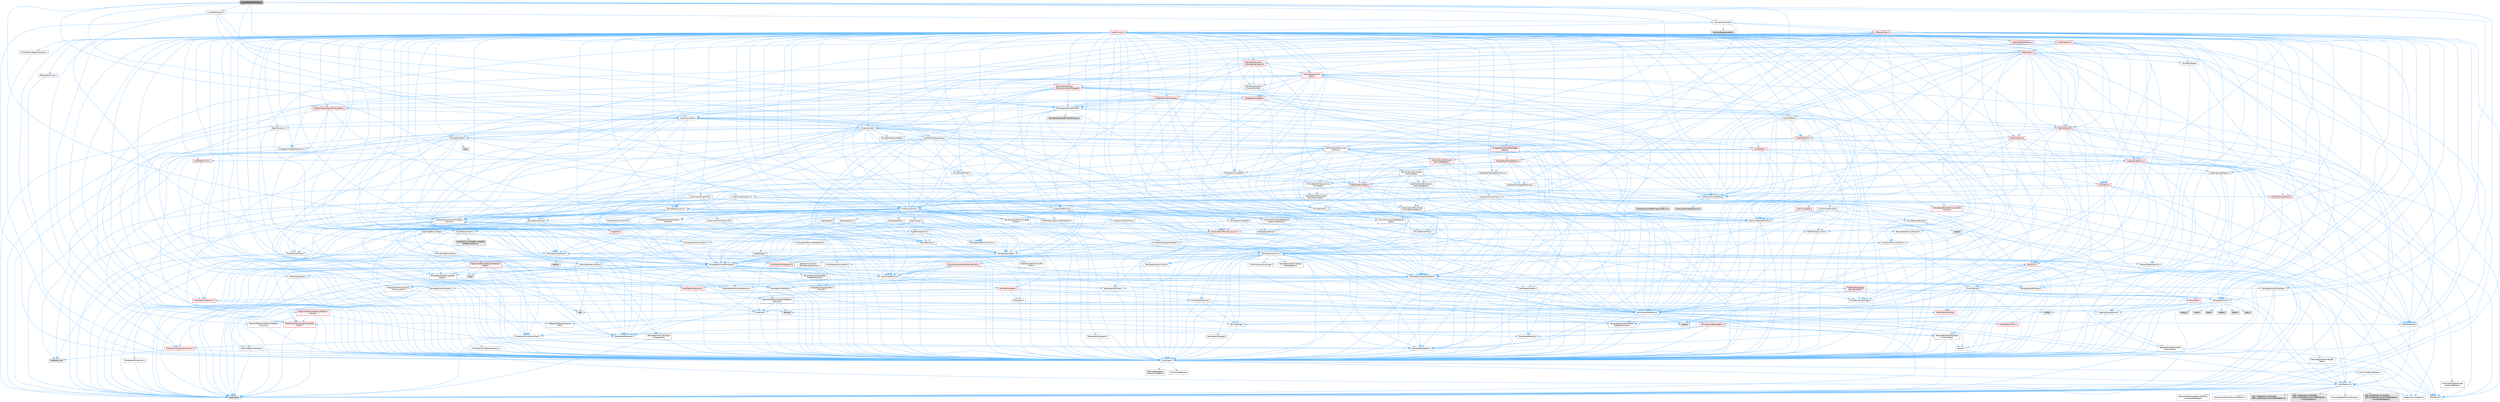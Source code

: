 digraph "CurveEditorSelection.h"
{
 // INTERACTIVE_SVG=YES
 // LATEX_PDF_SIZE
  bgcolor="transparent";
  edge [fontname=Helvetica,fontsize=10,labelfontname=Helvetica,labelfontsize=10];
  node [fontname=Helvetica,fontsize=10,shape=box,height=0.2,width=0.4];
  Node1 [id="Node000001",label="CurveEditorSelection.h",height=0.2,width=0.4,color="gray40", fillcolor="grey60", style="filled", fontcolor="black",tooltip=" "];
  Node1 -> Node2 [id="edge1_Node000001_Node000002",color="steelblue1",style="solid",tooltip=" "];
  Node2 [id="Node000002",label="Containers/Array.h",height=0.2,width=0.4,color="grey40", fillcolor="white", style="filled",URL="$df/dd0/Array_8h.html",tooltip=" "];
  Node2 -> Node3 [id="edge2_Node000002_Node000003",color="steelblue1",style="solid",tooltip=" "];
  Node3 [id="Node000003",label="CoreTypes.h",height=0.2,width=0.4,color="grey40", fillcolor="white", style="filled",URL="$dc/dec/CoreTypes_8h.html",tooltip=" "];
  Node3 -> Node4 [id="edge3_Node000003_Node000004",color="steelblue1",style="solid",tooltip=" "];
  Node4 [id="Node000004",label="HAL/Platform.h",height=0.2,width=0.4,color="grey40", fillcolor="white", style="filled",URL="$d9/dd0/Platform_8h.html",tooltip=" "];
  Node4 -> Node5 [id="edge4_Node000004_Node000005",color="steelblue1",style="solid",tooltip=" "];
  Node5 [id="Node000005",label="Misc/Build.h",height=0.2,width=0.4,color="grey40", fillcolor="white", style="filled",URL="$d3/dbb/Build_8h.html",tooltip=" "];
  Node4 -> Node6 [id="edge5_Node000004_Node000006",color="steelblue1",style="solid",tooltip=" "];
  Node6 [id="Node000006",label="Misc/LargeWorldCoordinates.h",height=0.2,width=0.4,color="grey40", fillcolor="white", style="filled",URL="$d2/dcb/LargeWorldCoordinates_8h.html",tooltip=" "];
  Node4 -> Node7 [id="edge6_Node000004_Node000007",color="steelblue1",style="solid",tooltip=" "];
  Node7 [id="Node000007",label="type_traits",height=0.2,width=0.4,color="grey60", fillcolor="#E0E0E0", style="filled",tooltip=" "];
  Node4 -> Node8 [id="edge7_Node000004_Node000008",color="steelblue1",style="solid",tooltip=" "];
  Node8 [id="Node000008",label="PreprocessorHelpers.h",height=0.2,width=0.4,color="grey40", fillcolor="white", style="filled",URL="$db/ddb/PreprocessorHelpers_8h.html",tooltip=" "];
  Node4 -> Node9 [id="edge8_Node000004_Node000009",color="steelblue1",style="solid",tooltip=" "];
  Node9 [id="Node000009",label="UBT_COMPILED_PLATFORM\l/UBT_COMPILED_PLATFORMPlatform\lCompilerPreSetup.h",height=0.2,width=0.4,color="grey60", fillcolor="#E0E0E0", style="filled",tooltip=" "];
  Node4 -> Node10 [id="edge9_Node000004_Node000010",color="steelblue1",style="solid",tooltip=" "];
  Node10 [id="Node000010",label="GenericPlatform/GenericPlatform\lCompilerPreSetup.h",height=0.2,width=0.4,color="grey40", fillcolor="white", style="filled",URL="$d9/dc8/GenericPlatformCompilerPreSetup_8h.html",tooltip=" "];
  Node4 -> Node11 [id="edge10_Node000004_Node000011",color="steelblue1",style="solid",tooltip=" "];
  Node11 [id="Node000011",label="GenericPlatform/GenericPlatform.h",height=0.2,width=0.4,color="grey40", fillcolor="white", style="filled",URL="$d6/d84/GenericPlatform_8h.html",tooltip=" "];
  Node4 -> Node12 [id="edge11_Node000004_Node000012",color="steelblue1",style="solid",tooltip=" "];
  Node12 [id="Node000012",label="UBT_COMPILED_PLATFORM\l/UBT_COMPILED_PLATFORMPlatform.h",height=0.2,width=0.4,color="grey60", fillcolor="#E0E0E0", style="filled",tooltip=" "];
  Node4 -> Node13 [id="edge12_Node000004_Node000013",color="steelblue1",style="solid",tooltip=" "];
  Node13 [id="Node000013",label="UBT_COMPILED_PLATFORM\l/UBT_COMPILED_PLATFORMPlatform\lCompilerSetup.h",height=0.2,width=0.4,color="grey60", fillcolor="#E0E0E0", style="filled",tooltip=" "];
  Node3 -> Node14 [id="edge13_Node000003_Node000014",color="steelblue1",style="solid",tooltip=" "];
  Node14 [id="Node000014",label="ProfilingDebugging\l/UMemoryDefines.h",height=0.2,width=0.4,color="grey40", fillcolor="white", style="filled",URL="$d2/da2/UMemoryDefines_8h.html",tooltip=" "];
  Node3 -> Node15 [id="edge14_Node000003_Node000015",color="steelblue1",style="solid",tooltip=" "];
  Node15 [id="Node000015",label="Misc/CoreMiscDefines.h",height=0.2,width=0.4,color="grey40", fillcolor="white", style="filled",URL="$da/d38/CoreMiscDefines_8h.html",tooltip=" "];
  Node15 -> Node4 [id="edge15_Node000015_Node000004",color="steelblue1",style="solid",tooltip=" "];
  Node15 -> Node8 [id="edge16_Node000015_Node000008",color="steelblue1",style="solid",tooltip=" "];
  Node3 -> Node16 [id="edge17_Node000003_Node000016",color="steelblue1",style="solid",tooltip=" "];
  Node16 [id="Node000016",label="Misc/CoreDefines.h",height=0.2,width=0.4,color="grey40", fillcolor="white", style="filled",URL="$d3/dd2/CoreDefines_8h.html",tooltip=" "];
  Node2 -> Node17 [id="edge18_Node000002_Node000017",color="steelblue1",style="solid",tooltip=" "];
  Node17 [id="Node000017",label="Misc/AssertionMacros.h",height=0.2,width=0.4,color="grey40", fillcolor="white", style="filled",URL="$d0/dfa/AssertionMacros_8h.html",tooltip=" "];
  Node17 -> Node3 [id="edge19_Node000017_Node000003",color="steelblue1",style="solid",tooltip=" "];
  Node17 -> Node4 [id="edge20_Node000017_Node000004",color="steelblue1",style="solid",tooltip=" "];
  Node17 -> Node18 [id="edge21_Node000017_Node000018",color="steelblue1",style="solid",tooltip=" "];
  Node18 [id="Node000018",label="HAL/PlatformMisc.h",height=0.2,width=0.4,color="red", fillcolor="#FFF0F0", style="filled",URL="$d0/df5/PlatformMisc_8h.html",tooltip=" "];
  Node18 -> Node3 [id="edge22_Node000018_Node000003",color="steelblue1",style="solid",tooltip=" "];
  Node17 -> Node8 [id="edge23_Node000017_Node000008",color="steelblue1",style="solid",tooltip=" "];
  Node17 -> Node54 [id="edge24_Node000017_Node000054",color="steelblue1",style="solid",tooltip=" "];
  Node54 [id="Node000054",label="Templates/EnableIf.h",height=0.2,width=0.4,color="grey40", fillcolor="white", style="filled",URL="$d7/d60/EnableIf_8h.html",tooltip=" "];
  Node54 -> Node3 [id="edge25_Node000054_Node000003",color="steelblue1",style="solid",tooltip=" "];
  Node17 -> Node55 [id="edge26_Node000017_Node000055",color="steelblue1",style="solid",tooltip=" "];
  Node55 [id="Node000055",label="Templates/IsArrayOrRefOf\lTypeByPredicate.h",height=0.2,width=0.4,color="grey40", fillcolor="white", style="filled",URL="$d6/da1/IsArrayOrRefOfTypeByPredicate_8h.html",tooltip=" "];
  Node55 -> Node3 [id="edge27_Node000055_Node000003",color="steelblue1",style="solid",tooltip=" "];
  Node17 -> Node56 [id="edge28_Node000017_Node000056",color="steelblue1",style="solid",tooltip=" "];
  Node56 [id="Node000056",label="Templates/IsValidVariadic\lFunctionArg.h",height=0.2,width=0.4,color="grey40", fillcolor="white", style="filled",URL="$d0/dc8/IsValidVariadicFunctionArg_8h.html",tooltip=" "];
  Node56 -> Node3 [id="edge29_Node000056_Node000003",color="steelblue1",style="solid",tooltip=" "];
  Node56 -> Node57 [id="edge30_Node000056_Node000057",color="steelblue1",style="solid",tooltip=" "];
  Node57 [id="Node000057",label="IsEnum.h",height=0.2,width=0.4,color="grey40", fillcolor="white", style="filled",URL="$d4/de5/IsEnum_8h.html",tooltip=" "];
  Node56 -> Node7 [id="edge31_Node000056_Node000007",color="steelblue1",style="solid",tooltip=" "];
  Node17 -> Node58 [id="edge32_Node000017_Node000058",color="steelblue1",style="solid",tooltip=" "];
  Node58 [id="Node000058",label="Traits/IsCharEncodingCompatible\lWith.h",height=0.2,width=0.4,color="red", fillcolor="#FFF0F0", style="filled",URL="$df/dd1/IsCharEncodingCompatibleWith_8h.html",tooltip=" "];
  Node58 -> Node7 [id="edge33_Node000058_Node000007",color="steelblue1",style="solid",tooltip=" "];
  Node17 -> Node60 [id="edge34_Node000017_Node000060",color="steelblue1",style="solid",tooltip=" "];
  Node60 [id="Node000060",label="Misc/VarArgs.h",height=0.2,width=0.4,color="grey40", fillcolor="white", style="filled",URL="$d5/d6f/VarArgs_8h.html",tooltip=" "];
  Node60 -> Node3 [id="edge35_Node000060_Node000003",color="steelblue1",style="solid",tooltip=" "];
  Node17 -> Node61 [id="edge36_Node000017_Node000061",color="steelblue1",style="solid",tooltip=" "];
  Node61 [id="Node000061",label="String/FormatStringSan.h",height=0.2,width=0.4,color="red", fillcolor="#FFF0F0", style="filled",URL="$d3/d8b/FormatStringSan_8h.html",tooltip=" "];
  Node61 -> Node7 [id="edge37_Node000061_Node000007",color="steelblue1",style="solid",tooltip=" "];
  Node61 -> Node3 [id="edge38_Node000061_Node000003",color="steelblue1",style="solid",tooltip=" "];
  Node61 -> Node62 [id="edge39_Node000061_Node000062",color="steelblue1",style="solid",tooltip=" "];
  Node62 [id="Node000062",label="Templates/Requires.h",height=0.2,width=0.4,color="grey40", fillcolor="white", style="filled",URL="$dc/d96/Requires_8h.html",tooltip=" "];
  Node62 -> Node54 [id="edge40_Node000062_Node000054",color="steelblue1",style="solid",tooltip=" "];
  Node62 -> Node7 [id="edge41_Node000062_Node000007",color="steelblue1",style="solid",tooltip=" "];
  Node61 -> Node63 [id="edge42_Node000061_Node000063",color="steelblue1",style="solid",tooltip=" "];
  Node63 [id="Node000063",label="Templates/Identity.h",height=0.2,width=0.4,color="grey40", fillcolor="white", style="filled",URL="$d0/dd5/Identity_8h.html",tooltip=" "];
  Node61 -> Node56 [id="edge43_Node000061_Node000056",color="steelblue1",style="solid",tooltip=" "];
  Node61 -> Node26 [id="edge44_Node000061_Node000026",color="steelblue1",style="solid",tooltip=" "];
  Node26 [id="Node000026",label="Containers/ContainersFwd.h",height=0.2,width=0.4,color="grey40", fillcolor="white", style="filled",URL="$d4/d0a/ContainersFwd_8h.html",tooltip=" "];
  Node26 -> Node4 [id="edge45_Node000026_Node000004",color="steelblue1",style="solid",tooltip=" "];
  Node26 -> Node3 [id="edge46_Node000026_Node000003",color="steelblue1",style="solid",tooltip=" "];
  Node26 -> Node23 [id="edge47_Node000026_Node000023",color="steelblue1",style="solid",tooltip=" "];
  Node23 [id="Node000023",label="Traits/IsContiguousContainer.h",height=0.2,width=0.4,color="red", fillcolor="#FFF0F0", style="filled",URL="$d5/d3c/IsContiguousContainer_8h.html",tooltip=" "];
  Node23 -> Node3 [id="edge48_Node000023_Node000003",color="steelblue1",style="solid",tooltip=" "];
  Node23 -> Node22 [id="edge49_Node000023_Node000022",color="steelblue1",style="solid",tooltip=" "];
  Node22 [id="Node000022",label="initializer_list",height=0.2,width=0.4,color="grey60", fillcolor="#E0E0E0", style="filled",tooltip=" "];
  Node17 -> Node67 [id="edge50_Node000017_Node000067",color="steelblue1",style="solid",tooltip=" "];
  Node67 [id="Node000067",label="atomic",height=0.2,width=0.4,color="grey60", fillcolor="#E0E0E0", style="filled",tooltip=" "];
  Node2 -> Node68 [id="edge51_Node000002_Node000068",color="steelblue1",style="solid",tooltip=" "];
  Node68 [id="Node000068",label="Misc/IntrusiveUnsetOptional\lState.h",height=0.2,width=0.4,color="grey40", fillcolor="white", style="filled",URL="$d2/d0a/IntrusiveUnsetOptionalState_8h.html",tooltip=" "];
  Node68 -> Node69 [id="edge52_Node000068_Node000069",color="steelblue1",style="solid",tooltip=" "];
  Node69 [id="Node000069",label="Misc/OptionalFwd.h",height=0.2,width=0.4,color="grey40", fillcolor="white", style="filled",URL="$dc/d50/OptionalFwd_8h.html",tooltip=" "];
  Node2 -> Node70 [id="edge53_Node000002_Node000070",color="steelblue1",style="solid",tooltip=" "];
  Node70 [id="Node000070",label="Misc/ReverseIterate.h",height=0.2,width=0.4,color="grey40", fillcolor="white", style="filled",URL="$db/de3/ReverseIterate_8h.html",tooltip=" "];
  Node70 -> Node4 [id="edge54_Node000070_Node000004",color="steelblue1",style="solid",tooltip=" "];
  Node70 -> Node71 [id="edge55_Node000070_Node000071",color="steelblue1",style="solid",tooltip=" "];
  Node71 [id="Node000071",label="iterator",height=0.2,width=0.4,color="grey60", fillcolor="#E0E0E0", style="filled",tooltip=" "];
  Node2 -> Node72 [id="edge56_Node000002_Node000072",color="steelblue1",style="solid",tooltip=" "];
  Node72 [id="Node000072",label="HAL/UnrealMemory.h",height=0.2,width=0.4,color="grey40", fillcolor="white", style="filled",URL="$d9/d96/UnrealMemory_8h.html",tooltip=" "];
  Node72 -> Node3 [id="edge57_Node000072_Node000003",color="steelblue1",style="solid",tooltip=" "];
  Node72 -> Node73 [id="edge58_Node000072_Node000073",color="steelblue1",style="solid",tooltip=" "];
  Node73 [id="Node000073",label="GenericPlatform/GenericPlatform\lMemory.h",height=0.2,width=0.4,color="grey40", fillcolor="white", style="filled",URL="$dd/d22/GenericPlatformMemory_8h.html",tooltip=" "];
  Node73 -> Node25 [id="edge59_Node000073_Node000025",color="steelblue1",style="solid",tooltip=" "];
  Node25 [id="Node000025",label="CoreFwd.h",height=0.2,width=0.4,color="grey40", fillcolor="white", style="filled",URL="$d1/d1e/CoreFwd_8h.html",tooltip=" "];
  Node25 -> Node3 [id="edge60_Node000025_Node000003",color="steelblue1",style="solid",tooltip=" "];
  Node25 -> Node26 [id="edge61_Node000025_Node000026",color="steelblue1",style="solid",tooltip=" "];
  Node25 -> Node27 [id="edge62_Node000025_Node000027",color="steelblue1",style="solid",tooltip=" "];
  Node27 [id="Node000027",label="Math/MathFwd.h",height=0.2,width=0.4,color="grey40", fillcolor="white", style="filled",URL="$d2/d10/MathFwd_8h.html",tooltip=" "];
  Node27 -> Node4 [id="edge63_Node000027_Node000004",color="steelblue1",style="solid",tooltip=" "];
  Node25 -> Node28 [id="edge64_Node000025_Node000028",color="steelblue1",style="solid",tooltip=" "];
  Node28 [id="Node000028",label="UObject/UObjectHierarchy\lFwd.h",height=0.2,width=0.4,color="grey40", fillcolor="white", style="filled",URL="$d3/d13/UObjectHierarchyFwd_8h.html",tooltip=" "];
  Node73 -> Node3 [id="edge65_Node000073_Node000003",color="steelblue1",style="solid",tooltip=" "];
  Node73 -> Node74 [id="edge66_Node000073_Node000074",color="steelblue1",style="solid",tooltip=" "];
  Node74 [id="Node000074",label="HAL/PlatformString.h",height=0.2,width=0.4,color="red", fillcolor="#FFF0F0", style="filled",URL="$db/db5/PlatformString_8h.html",tooltip=" "];
  Node74 -> Node3 [id="edge67_Node000074_Node000003",color="steelblue1",style="solid",tooltip=" "];
  Node73 -> Node39 [id="edge68_Node000073_Node000039",color="steelblue1",style="solid",tooltip=" "];
  Node39 [id="Node000039",label="string.h",height=0.2,width=0.4,color="grey60", fillcolor="#E0E0E0", style="filled",tooltip=" "];
  Node73 -> Node32 [id="edge69_Node000073_Node000032",color="steelblue1",style="solid",tooltip=" "];
  Node32 [id="Node000032",label="wchar.h",height=0.2,width=0.4,color="grey60", fillcolor="#E0E0E0", style="filled",tooltip=" "];
  Node72 -> Node76 [id="edge70_Node000072_Node000076",color="steelblue1",style="solid",tooltip=" "];
  Node76 [id="Node000076",label="HAL/MemoryBase.h",height=0.2,width=0.4,color="red", fillcolor="#FFF0F0", style="filled",URL="$d6/d9f/MemoryBase_8h.html",tooltip=" "];
  Node76 -> Node3 [id="edge71_Node000076_Node000003",color="steelblue1",style="solid",tooltip=" "];
  Node76 -> Node47 [id="edge72_Node000076_Node000047",color="steelblue1",style="solid",tooltip=" "];
  Node47 [id="Node000047",label="HAL/PlatformAtomics.h",height=0.2,width=0.4,color="red", fillcolor="#FFF0F0", style="filled",URL="$d3/d36/PlatformAtomics_8h.html",tooltip=" "];
  Node47 -> Node3 [id="edge73_Node000047_Node000003",color="steelblue1",style="solid",tooltip=" "];
  Node76 -> Node30 [id="edge74_Node000076_Node000030",color="steelblue1",style="solid",tooltip=" "];
  Node30 [id="Node000030",label="HAL/PlatformCrt.h",height=0.2,width=0.4,color="grey40", fillcolor="white", style="filled",URL="$d8/d75/PlatformCrt_8h.html",tooltip=" "];
  Node30 -> Node31 [id="edge75_Node000030_Node000031",color="steelblue1",style="solid",tooltip=" "];
  Node31 [id="Node000031",label="new",height=0.2,width=0.4,color="grey60", fillcolor="#E0E0E0", style="filled",tooltip=" "];
  Node30 -> Node32 [id="edge76_Node000030_Node000032",color="steelblue1",style="solid",tooltip=" "];
  Node30 -> Node33 [id="edge77_Node000030_Node000033",color="steelblue1",style="solid",tooltip=" "];
  Node33 [id="Node000033",label="stddef.h",height=0.2,width=0.4,color="grey60", fillcolor="#E0E0E0", style="filled",tooltip=" "];
  Node30 -> Node34 [id="edge78_Node000030_Node000034",color="steelblue1",style="solid",tooltip=" "];
  Node34 [id="Node000034",label="stdlib.h",height=0.2,width=0.4,color="grey60", fillcolor="#E0E0E0", style="filled",tooltip=" "];
  Node30 -> Node35 [id="edge79_Node000030_Node000035",color="steelblue1",style="solid",tooltip=" "];
  Node35 [id="Node000035",label="stdio.h",height=0.2,width=0.4,color="grey60", fillcolor="#E0E0E0", style="filled",tooltip=" "];
  Node30 -> Node36 [id="edge80_Node000030_Node000036",color="steelblue1",style="solid",tooltip=" "];
  Node36 [id="Node000036",label="stdarg.h",height=0.2,width=0.4,color="grey60", fillcolor="#E0E0E0", style="filled",tooltip=" "];
  Node30 -> Node37 [id="edge81_Node000030_Node000037",color="steelblue1",style="solid",tooltip=" "];
  Node37 [id="Node000037",label="math.h",height=0.2,width=0.4,color="grey60", fillcolor="#E0E0E0", style="filled",tooltip=" "];
  Node30 -> Node38 [id="edge82_Node000030_Node000038",color="steelblue1",style="solid",tooltip=" "];
  Node38 [id="Node000038",label="float.h",height=0.2,width=0.4,color="grey60", fillcolor="#E0E0E0", style="filled",tooltip=" "];
  Node30 -> Node39 [id="edge83_Node000030_Node000039",color="steelblue1",style="solid",tooltip=" "];
  Node76 -> Node77 [id="edge84_Node000076_Node000077",color="steelblue1",style="solid",tooltip=" "];
  Node77 [id="Node000077",label="Misc/Exec.h",height=0.2,width=0.4,color="grey40", fillcolor="white", style="filled",URL="$de/ddb/Exec_8h.html",tooltip=" "];
  Node77 -> Node3 [id="edge85_Node000077_Node000003",color="steelblue1",style="solid",tooltip=" "];
  Node77 -> Node17 [id="edge86_Node000077_Node000017",color="steelblue1",style="solid",tooltip=" "];
  Node76 -> Node78 [id="edge87_Node000076_Node000078",color="steelblue1",style="solid",tooltip=" "];
  Node78 [id="Node000078",label="Misc/OutputDevice.h",height=0.2,width=0.4,color="grey40", fillcolor="white", style="filled",URL="$d7/d32/OutputDevice_8h.html",tooltip=" "];
  Node78 -> Node25 [id="edge88_Node000078_Node000025",color="steelblue1",style="solid",tooltip=" "];
  Node78 -> Node3 [id="edge89_Node000078_Node000003",color="steelblue1",style="solid",tooltip=" "];
  Node78 -> Node79 [id="edge90_Node000078_Node000079",color="steelblue1",style="solid",tooltip=" "];
  Node79 [id="Node000079",label="Logging/LogVerbosity.h",height=0.2,width=0.4,color="grey40", fillcolor="white", style="filled",URL="$d2/d8f/LogVerbosity_8h.html",tooltip=" "];
  Node79 -> Node3 [id="edge91_Node000079_Node000003",color="steelblue1",style="solid",tooltip=" "];
  Node78 -> Node60 [id="edge92_Node000078_Node000060",color="steelblue1",style="solid",tooltip=" "];
  Node78 -> Node55 [id="edge93_Node000078_Node000055",color="steelblue1",style="solid",tooltip=" "];
  Node78 -> Node56 [id="edge94_Node000078_Node000056",color="steelblue1",style="solid",tooltip=" "];
  Node78 -> Node58 [id="edge95_Node000078_Node000058",color="steelblue1",style="solid",tooltip=" "];
  Node72 -> Node89 [id="edge96_Node000072_Node000089",color="steelblue1",style="solid",tooltip=" "];
  Node89 [id="Node000089",label="HAL/PlatformMemory.h",height=0.2,width=0.4,color="red", fillcolor="#FFF0F0", style="filled",URL="$de/d68/PlatformMemory_8h.html",tooltip=" "];
  Node89 -> Node3 [id="edge97_Node000089_Node000003",color="steelblue1",style="solid",tooltip=" "];
  Node89 -> Node73 [id="edge98_Node000089_Node000073",color="steelblue1",style="solid",tooltip=" "];
  Node72 -> Node91 [id="edge99_Node000072_Node000091",color="steelblue1",style="solid",tooltip=" "];
  Node91 [id="Node000091",label="ProfilingDebugging\l/MemoryTrace.h",height=0.2,width=0.4,color="red", fillcolor="#FFF0F0", style="filled",URL="$da/dd7/MemoryTrace_8h.html",tooltip=" "];
  Node91 -> Node4 [id="edge100_Node000091_Node000004",color="steelblue1",style="solid",tooltip=" "];
  Node91 -> Node42 [id="edge101_Node000091_Node000042",color="steelblue1",style="solid",tooltip=" "];
  Node42 [id="Node000042",label="Misc/EnumClassFlags.h",height=0.2,width=0.4,color="grey40", fillcolor="white", style="filled",URL="$d8/de7/EnumClassFlags_8h.html",tooltip=" "];
  Node72 -> Node92 [id="edge102_Node000072_Node000092",color="steelblue1",style="solid",tooltip=" "];
  Node92 [id="Node000092",label="Templates/IsPointer.h",height=0.2,width=0.4,color="grey40", fillcolor="white", style="filled",URL="$d7/d05/IsPointer_8h.html",tooltip=" "];
  Node92 -> Node3 [id="edge103_Node000092_Node000003",color="steelblue1",style="solid",tooltip=" "];
  Node2 -> Node93 [id="edge104_Node000002_Node000093",color="steelblue1",style="solid",tooltip=" "];
  Node93 [id="Node000093",label="Templates/UnrealTypeTraits.h",height=0.2,width=0.4,color="grey40", fillcolor="white", style="filled",URL="$d2/d2d/UnrealTypeTraits_8h.html",tooltip=" "];
  Node93 -> Node3 [id="edge105_Node000093_Node000003",color="steelblue1",style="solid",tooltip=" "];
  Node93 -> Node92 [id="edge106_Node000093_Node000092",color="steelblue1",style="solid",tooltip=" "];
  Node93 -> Node17 [id="edge107_Node000093_Node000017",color="steelblue1",style="solid",tooltip=" "];
  Node93 -> Node85 [id="edge108_Node000093_Node000085",color="steelblue1",style="solid",tooltip=" "];
  Node85 [id="Node000085",label="Templates/AndOrNot.h",height=0.2,width=0.4,color="grey40", fillcolor="white", style="filled",URL="$db/d0a/AndOrNot_8h.html",tooltip=" "];
  Node85 -> Node3 [id="edge109_Node000085_Node000003",color="steelblue1",style="solid",tooltip=" "];
  Node93 -> Node54 [id="edge110_Node000093_Node000054",color="steelblue1",style="solid",tooltip=" "];
  Node93 -> Node94 [id="edge111_Node000093_Node000094",color="steelblue1",style="solid",tooltip=" "];
  Node94 [id="Node000094",label="Templates/IsArithmetic.h",height=0.2,width=0.4,color="grey40", fillcolor="white", style="filled",URL="$d2/d5d/IsArithmetic_8h.html",tooltip=" "];
  Node94 -> Node3 [id="edge112_Node000094_Node000003",color="steelblue1",style="solid",tooltip=" "];
  Node93 -> Node57 [id="edge113_Node000093_Node000057",color="steelblue1",style="solid",tooltip=" "];
  Node93 -> Node95 [id="edge114_Node000093_Node000095",color="steelblue1",style="solid",tooltip=" "];
  Node95 [id="Node000095",label="Templates/Models.h",height=0.2,width=0.4,color="grey40", fillcolor="white", style="filled",URL="$d3/d0c/Models_8h.html",tooltip=" "];
  Node95 -> Node63 [id="edge115_Node000095_Node000063",color="steelblue1",style="solid",tooltip=" "];
  Node93 -> Node96 [id="edge116_Node000093_Node000096",color="steelblue1",style="solid",tooltip=" "];
  Node96 [id="Node000096",label="Templates/IsPODType.h",height=0.2,width=0.4,color="grey40", fillcolor="white", style="filled",URL="$d7/db1/IsPODType_8h.html",tooltip=" "];
  Node96 -> Node3 [id="edge117_Node000096_Node000003",color="steelblue1",style="solid",tooltip=" "];
  Node93 -> Node97 [id="edge118_Node000093_Node000097",color="steelblue1",style="solid",tooltip=" "];
  Node97 [id="Node000097",label="Templates/IsUECoreType.h",height=0.2,width=0.4,color="grey40", fillcolor="white", style="filled",URL="$d1/db8/IsUECoreType_8h.html",tooltip=" "];
  Node97 -> Node3 [id="edge119_Node000097_Node000003",color="steelblue1",style="solid",tooltip=" "];
  Node97 -> Node7 [id="edge120_Node000097_Node000007",color="steelblue1",style="solid",tooltip=" "];
  Node93 -> Node86 [id="edge121_Node000093_Node000086",color="steelblue1",style="solid",tooltip=" "];
  Node86 [id="Node000086",label="Templates/IsTriviallyCopy\lConstructible.h",height=0.2,width=0.4,color="grey40", fillcolor="white", style="filled",URL="$d3/d78/IsTriviallyCopyConstructible_8h.html",tooltip=" "];
  Node86 -> Node3 [id="edge122_Node000086_Node000003",color="steelblue1",style="solid",tooltip=" "];
  Node86 -> Node7 [id="edge123_Node000086_Node000007",color="steelblue1",style="solid",tooltip=" "];
  Node2 -> Node98 [id="edge124_Node000002_Node000098",color="steelblue1",style="solid",tooltip=" "];
  Node98 [id="Node000098",label="Templates/UnrealTemplate.h",height=0.2,width=0.4,color="grey40", fillcolor="white", style="filled",URL="$d4/d24/UnrealTemplate_8h.html",tooltip=" "];
  Node98 -> Node3 [id="edge125_Node000098_Node000003",color="steelblue1",style="solid",tooltip=" "];
  Node98 -> Node92 [id="edge126_Node000098_Node000092",color="steelblue1",style="solid",tooltip=" "];
  Node98 -> Node72 [id="edge127_Node000098_Node000072",color="steelblue1",style="solid",tooltip=" "];
  Node98 -> Node99 [id="edge128_Node000098_Node000099",color="steelblue1",style="solid",tooltip=" "];
  Node99 [id="Node000099",label="Templates/CopyQualifiers\lAndRefsFromTo.h",height=0.2,width=0.4,color="grey40", fillcolor="white", style="filled",URL="$d3/db3/CopyQualifiersAndRefsFromTo_8h.html",tooltip=" "];
  Node99 -> Node100 [id="edge129_Node000099_Node000100",color="steelblue1",style="solid",tooltip=" "];
  Node100 [id="Node000100",label="Templates/CopyQualifiers\lFromTo.h",height=0.2,width=0.4,color="grey40", fillcolor="white", style="filled",URL="$d5/db4/CopyQualifiersFromTo_8h.html",tooltip=" "];
  Node98 -> Node93 [id="edge130_Node000098_Node000093",color="steelblue1",style="solid",tooltip=" "];
  Node98 -> Node101 [id="edge131_Node000098_Node000101",color="steelblue1",style="solid",tooltip=" "];
  Node101 [id="Node000101",label="Templates/RemoveReference.h",height=0.2,width=0.4,color="grey40", fillcolor="white", style="filled",URL="$da/dbe/RemoveReference_8h.html",tooltip=" "];
  Node101 -> Node3 [id="edge132_Node000101_Node000003",color="steelblue1",style="solid",tooltip=" "];
  Node98 -> Node62 [id="edge133_Node000098_Node000062",color="steelblue1",style="solid",tooltip=" "];
  Node98 -> Node102 [id="edge134_Node000098_Node000102",color="steelblue1",style="solid",tooltip=" "];
  Node102 [id="Node000102",label="Templates/TypeCompatible\lBytes.h",height=0.2,width=0.4,color="grey40", fillcolor="white", style="filled",URL="$df/d0a/TypeCompatibleBytes_8h.html",tooltip=" "];
  Node102 -> Node3 [id="edge135_Node000102_Node000003",color="steelblue1",style="solid",tooltip=" "];
  Node102 -> Node39 [id="edge136_Node000102_Node000039",color="steelblue1",style="solid",tooltip=" "];
  Node102 -> Node31 [id="edge137_Node000102_Node000031",color="steelblue1",style="solid",tooltip=" "];
  Node102 -> Node7 [id="edge138_Node000102_Node000007",color="steelblue1",style="solid",tooltip=" "];
  Node98 -> Node63 [id="edge139_Node000098_Node000063",color="steelblue1",style="solid",tooltip=" "];
  Node98 -> Node23 [id="edge140_Node000098_Node000023",color="steelblue1",style="solid",tooltip=" "];
  Node98 -> Node103 [id="edge141_Node000098_Node000103",color="steelblue1",style="solid",tooltip=" "];
  Node103 [id="Node000103",label="Traits/UseBitwiseSwap.h",height=0.2,width=0.4,color="grey40", fillcolor="white", style="filled",URL="$db/df3/UseBitwiseSwap_8h.html",tooltip=" "];
  Node103 -> Node3 [id="edge142_Node000103_Node000003",color="steelblue1",style="solid",tooltip=" "];
  Node103 -> Node7 [id="edge143_Node000103_Node000007",color="steelblue1",style="solid",tooltip=" "];
  Node98 -> Node7 [id="edge144_Node000098_Node000007",color="steelblue1",style="solid",tooltip=" "];
  Node2 -> Node104 [id="edge145_Node000002_Node000104",color="steelblue1",style="solid",tooltip=" "];
  Node104 [id="Node000104",label="Containers/AllowShrinking.h",height=0.2,width=0.4,color="grey40", fillcolor="white", style="filled",URL="$d7/d1a/AllowShrinking_8h.html",tooltip=" "];
  Node104 -> Node3 [id="edge146_Node000104_Node000003",color="steelblue1",style="solid",tooltip=" "];
  Node2 -> Node105 [id="edge147_Node000002_Node000105",color="steelblue1",style="solid",tooltip=" "];
  Node105 [id="Node000105",label="Containers/ContainerAllocation\lPolicies.h",height=0.2,width=0.4,color="grey40", fillcolor="white", style="filled",URL="$d7/dff/ContainerAllocationPolicies_8h.html",tooltip=" "];
  Node105 -> Node3 [id="edge148_Node000105_Node000003",color="steelblue1",style="solid",tooltip=" "];
  Node105 -> Node106 [id="edge149_Node000105_Node000106",color="steelblue1",style="solid",tooltip=" "];
  Node106 [id="Node000106",label="Containers/ContainerHelpers.h",height=0.2,width=0.4,color="grey40", fillcolor="white", style="filled",URL="$d7/d33/ContainerHelpers_8h.html",tooltip=" "];
  Node106 -> Node3 [id="edge150_Node000106_Node000003",color="steelblue1",style="solid",tooltip=" "];
  Node105 -> Node105 [id="edge151_Node000105_Node000105",color="steelblue1",style="solid",tooltip=" "];
  Node105 -> Node107 [id="edge152_Node000105_Node000107",color="steelblue1",style="solid",tooltip=" "];
  Node107 [id="Node000107",label="HAL/PlatformMath.h",height=0.2,width=0.4,color="grey40", fillcolor="white", style="filled",URL="$dc/d53/PlatformMath_8h.html",tooltip=" "];
  Node107 -> Node3 [id="edge153_Node000107_Node000003",color="steelblue1",style="solid",tooltip=" "];
  Node107 -> Node108 [id="edge154_Node000107_Node000108",color="steelblue1",style="solid",tooltip=" "];
  Node108 [id="Node000108",label="GenericPlatform/GenericPlatform\lMath.h",height=0.2,width=0.4,color="red", fillcolor="#FFF0F0", style="filled",URL="$d5/d79/GenericPlatformMath_8h.html",tooltip=" "];
  Node108 -> Node3 [id="edge155_Node000108_Node000003",color="steelblue1",style="solid",tooltip=" "];
  Node108 -> Node26 [id="edge156_Node000108_Node000026",color="steelblue1",style="solid",tooltip=" "];
  Node108 -> Node30 [id="edge157_Node000108_Node000030",color="steelblue1",style="solid",tooltip=" "];
  Node108 -> Node85 [id="edge158_Node000108_Node000085",color="steelblue1",style="solid",tooltip=" "];
  Node108 -> Node109 [id="edge159_Node000108_Node000109",color="steelblue1",style="solid",tooltip=" "];
  Node109 [id="Node000109",label="Templates/Decay.h",height=0.2,width=0.4,color="grey40", fillcolor="white", style="filled",URL="$dd/d0f/Decay_8h.html",tooltip=" "];
  Node109 -> Node3 [id="edge160_Node000109_Node000003",color="steelblue1",style="solid",tooltip=" "];
  Node109 -> Node101 [id="edge161_Node000109_Node000101",color="steelblue1",style="solid",tooltip=" "];
  Node109 -> Node7 [id="edge162_Node000109_Node000007",color="steelblue1",style="solid",tooltip=" "];
  Node108 -> Node93 [id="edge163_Node000108_Node000093",color="steelblue1",style="solid",tooltip=" "];
  Node108 -> Node62 [id="edge164_Node000108_Node000062",color="steelblue1",style="solid",tooltip=" "];
  Node108 -> Node102 [id="edge165_Node000108_Node000102",color="steelblue1",style="solid",tooltip=" "];
  Node108 -> Node113 [id="edge166_Node000108_Node000113",color="steelblue1",style="solid",tooltip=" "];
  Node113 [id="Node000113",label="limits",height=0.2,width=0.4,color="grey60", fillcolor="#E0E0E0", style="filled",tooltip=" "];
  Node108 -> Node7 [id="edge167_Node000108_Node000007",color="steelblue1",style="solid",tooltip=" "];
  Node107 -> Node114 [id="edge168_Node000107_Node000114",color="steelblue1",style="solid",tooltip=" "];
  Node114 [id="Node000114",label="COMPILED_PLATFORM_HEADER\l(PlatformMath.h)",height=0.2,width=0.4,color="grey60", fillcolor="#E0E0E0", style="filled",tooltip=" "];
  Node105 -> Node72 [id="edge169_Node000105_Node000072",color="steelblue1",style="solid",tooltip=" "];
  Node105 -> Node40 [id="edge170_Node000105_Node000040",color="steelblue1",style="solid",tooltip=" "];
  Node40 [id="Node000040",label="Math/NumericLimits.h",height=0.2,width=0.4,color="grey40", fillcolor="white", style="filled",URL="$df/d1b/NumericLimits_8h.html",tooltip=" "];
  Node40 -> Node3 [id="edge171_Node000040_Node000003",color="steelblue1",style="solid",tooltip=" "];
  Node105 -> Node17 [id="edge172_Node000105_Node000017",color="steelblue1",style="solid",tooltip=" "];
  Node105 -> Node115 [id="edge173_Node000105_Node000115",color="steelblue1",style="solid",tooltip=" "];
  Node115 [id="Node000115",label="Templates/IsPolymorphic.h",height=0.2,width=0.4,color="grey40", fillcolor="white", style="filled",URL="$dc/d20/IsPolymorphic_8h.html",tooltip=" "];
  Node105 -> Node116 [id="edge174_Node000105_Node000116",color="steelblue1",style="solid",tooltip=" "];
  Node116 [id="Node000116",label="Templates/MemoryOps.h",height=0.2,width=0.4,color="grey40", fillcolor="white", style="filled",URL="$db/dea/MemoryOps_8h.html",tooltip=" "];
  Node116 -> Node3 [id="edge175_Node000116_Node000003",color="steelblue1",style="solid",tooltip=" "];
  Node116 -> Node72 [id="edge176_Node000116_Node000072",color="steelblue1",style="solid",tooltip=" "];
  Node116 -> Node87 [id="edge177_Node000116_Node000087",color="steelblue1",style="solid",tooltip=" "];
  Node87 [id="Node000087",label="Templates/IsTriviallyCopy\lAssignable.h",height=0.2,width=0.4,color="grey40", fillcolor="white", style="filled",URL="$d2/df2/IsTriviallyCopyAssignable_8h.html",tooltip=" "];
  Node87 -> Node3 [id="edge178_Node000087_Node000003",color="steelblue1",style="solid",tooltip=" "];
  Node87 -> Node7 [id="edge179_Node000087_Node000007",color="steelblue1",style="solid",tooltip=" "];
  Node116 -> Node86 [id="edge180_Node000116_Node000086",color="steelblue1",style="solid",tooltip=" "];
  Node116 -> Node62 [id="edge181_Node000116_Node000062",color="steelblue1",style="solid",tooltip=" "];
  Node116 -> Node93 [id="edge182_Node000116_Node000093",color="steelblue1",style="solid",tooltip=" "];
  Node116 -> Node103 [id="edge183_Node000116_Node000103",color="steelblue1",style="solid",tooltip=" "];
  Node116 -> Node31 [id="edge184_Node000116_Node000031",color="steelblue1",style="solid",tooltip=" "];
  Node116 -> Node7 [id="edge185_Node000116_Node000007",color="steelblue1",style="solid",tooltip=" "];
  Node105 -> Node102 [id="edge186_Node000105_Node000102",color="steelblue1",style="solid",tooltip=" "];
  Node105 -> Node7 [id="edge187_Node000105_Node000007",color="steelblue1",style="solid",tooltip=" "];
  Node2 -> Node117 [id="edge188_Node000002_Node000117",color="steelblue1",style="solid",tooltip=" "];
  Node117 [id="Node000117",label="Containers/ContainerElement\lTypeCompatibility.h",height=0.2,width=0.4,color="grey40", fillcolor="white", style="filled",URL="$df/ddf/ContainerElementTypeCompatibility_8h.html",tooltip=" "];
  Node117 -> Node3 [id="edge189_Node000117_Node000003",color="steelblue1",style="solid",tooltip=" "];
  Node117 -> Node93 [id="edge190_Node000117_Node000093",color="steelblue1",style="solid",tooltip=" "];
  Node2 -> Node118 [id="edge191_Node000002_Node000118",color="steelblue1",style="solid",tooltip=" "];
  Node118 [id="Node000118",label="Serialization/Archive.h",height=0.2,width=0.4,color="grey40", fillcolor="white", style="filled",URL="$d7/d3b/Archive_8h.html",tooltip=" "];
  Node118 -> Node25 [id="edge192_Node000118_Node000025",color="steelblue1",style="solid",tooltip=" "];
  Node118 -> Node3 [id="edge193_Node000118_Node000003",color="steelblue1",style="solid",tooltip=" "];
  Node118 -> Node119 [id="edge194_Node000118_Node000119",color="steelblue1",style="solid",tooltip=" "];
  Node119 [id="Node000119",label="HAL/PlatformProperties.h",height=0.2,width=0.4,color="red", fillcolor="#FFF0F0", style="filled",URL="$d9/db0/PlatformProperties_8h.html",tooltip=" "];
  Node119 -> Node3 [id="edge195_Node000119_Node000003",color="steelblue1",style="solid",tooltip=" "];
  Node118 -> Node122 [id="edge196_Node000118_Node000122",color="steelblue1",style="solid",tooltip=" "];
  Node122 [id="Node000122",label="Internationalization\l/TextNamespaceFwd.h",height=0.2,width=0.4,color="grey40", fillcolor="white", style="filled",URL="$d8/d97/TextNamespaceFwd_8h.html",tooltip=" "];
  Node122 -> Node3 [id="edge197_Node000122_Node000003",color="steelblue1",style="solid",tooltip=" "];
  Node118 -> Node27 [id="edge198_Node000118_Node000027",color="steelblue1",style="solid",tooltip=" "];
  Node118 -> Node17 [id="edge199_Node000118_Node000017",color="steelblue1",style="solid",tooltip=" "];
  Node118 -> Node5 [id="edge200_Node000118_Node000005",color="steelblue1",style="solid",tooltip=" "];
  Node118 -> Node41 [id="edge201_Node000118_Node000041",color="steelblue1",style="solid",tooltip=" "];
  Node41 [id="Node000041",label="Misc/CompressionFlags.h",height=0.2,width=0.4,color="grey40", fillcolor="white", style="filled",URL="$d9/d76/CompressionFlags_8h.html",tooltip=" "];
  Node118 -> Node123 [id="edge202_Node000118_Node000123",color="steelblue1",style="solid",tooltip=" "];
  Node123 [id="Node000123",label="Misc/EngineVersionBase.h",height=0.2,width=0.4,color="grey40", fillcolor="white", style="filled",URL="$d5/d2b/EngineVersionBase_8h.html",tooltip=" "];
  Node123 -> Node3 [id="edge203_Node000123_Node000003",color="steelblue1",style="solid",tooltip=" "];
  Node118 -> Node60 [id="edge204_Node000118_Node000060",color="steelblue1",style="solid",tooltip=" "];
  Node118 -> Node124 [id="edge205_Node000118_Node000124",color="steelblue1",style="solid",tooltip=" "];
  Node124 [id="Node000124",label="Serialization/ArchiveCook\lData.h",height=0.2,width=0.4,color="grey40", fillcolor="white", style="filled",URL="$dc/db6/ArchiveCookData_8h.html",tooltip=" "];
  Node124 -> Node4 [id="edge206_Node000124_Node000004",color="steelblue1",style="solid",tooltip=" "];
  Node118 -> Node125 [id="edge207_Node000118_Node000125",color="steelblue1",style="solid",tooltip=" "];
  Node125 [id="Node000125",label="Serialization/ArchiveSave\lPackageData.h",height=0.2,width=0.4,color="grey40", fillcolor="white", style="filled",URL="$d1/d37/ArchiveSavePackageData_8h.html",tooltip=" "];
  Node118 -> Node54 [id="edge208_Node000118_Node000054",color="steelblue1",style="solid",tooltip=" "];
  Node118 -> Node55 [id="edge209_Node000118_Node000055",color="steelblue1",style="solid",tooltip=" "];
  Node118 -> Node126 [id="edge210_Node000118_Node000126",color="steelblue1",style="solid",tooltip=" "];
  Node126 [id="Node000126",label="Templates/IsEnumClass.h",height=0.2,width=0.4,color="grey40", fillcolor="white", style="filled",URL="$d7/d15/IsEnumClass_8h.html",tooltip=" "];
  Node126 -> Node3 [id="edge211_Node000126_Node000003",color="steelblue1",style="solid",tooltip=" "];
  Node126 -> Node85 [id="edge212_Node000126_Node000085",color="steelblue1",style="solid",tooltip=" "];
  Node118 -> Node112 [id="edge213_Node000118_Node000112",color="steelblue1",style="solid",tooltip=" "];
  Node112 [id="Node000112",label="Templates/IsSigned.h",height=0.2,width=0.4,color="grey40", fillcolor="white", style="filled",URL="$d8/dd8/IsSigned_8h.html",tooltip=" "];
  Node112 -> Node3 [id="edge214_Node000112_Node000003",color="steelblue1",style="solid",tooltip=" "];
  Node118 -> Node56 [id="edge215_Node000118_Node000056",color="steelblue1",style="solid",tooltip=" "];
  Node118 -> Node98 [id="edge216_Node000118_Node000098",color="steelblue1",style="solid",tooltip=" "];
  Node118 -> Node58 [id="edge217_Node000118_Node000058",color="steelblue1",style="solid",tooltip=" "];
  Node118 -> Node127 [id="edge218_Node000118_Node000127",color="steelblue1",style="solid",tooltip=" "];
  Node127 [id="Node000127",label="UObject/ObjectVersion.h",height=0.2,width=0.4,color="grey40", fillcolor="white", style="filled",URL="$da/d63/ObjectVersion_8h.html",tooltip=" "];
  Node127 -> Node3 [id="edge219_Node000127_Node000003",color="steelblue1",style="solid",tooltip=" "];
  Node2 -> Node128 [id="edge220_Node000002_Node000128",color="steelblue1",style="solid",tooltip=" "];
  Node128 [id="Node000128",label="Serialization/MemoryImage\lWriter.h",height=0.2,width=0.4,color="grey40", fillcolor="white", style="filled",URL="$d0/d08/MemoryImageWriter_8h.html",tooltip=" "];
  Node128 -> Node3 [id="edge221_Node000128_Node000003",color="steelblue1",style="solid",tooltip=" "];
  Node128 -> Node129 [id="edge222_Node000128_Node000129",color="steelblue1",style="solid",tooltip=" "];
  Node129 [id="Node000129",label="Serialization/MemoryLayout.h",height=0.2,width=0.4,color="red", fillcolor="#FFF0F0", style="filled",URL="$d7/d66/MemoryLayout_8h.html",tooltip=" "];
  Node129 -> Node132 [id="edge223_Node000129_Node000132",color="steelblue1",style="solid",tooltip=" "];
  Node132 [id="Node000132",label="Containers/EnumAsByte.h",height=0.2,width=0.4,color="grey40", fillcolor="white", style="filled",URL="$d6/d9a/EnumAsByte_8h.html",tooltip=" "];
  Node132 -> Node3 [id="edge224_Node000132_Node000003",color="steelblue1",style="solid",tooltip=" "];
  Node132 -> Node96 [id="edge225_Node000132_Node000096",color="steelblue1",style="solid",tooltip=" "];
  Node132 -> Node133 [id="edge226_Node000132_Node000133",color="steelblue1",style="solid",tooltip=" "];
  Node133 [id="Node000133",label="Templates/TypeHash.h",height=0.2,width=0.4,color="grey40", fillcolor="white", style="filled",URL="$d1/d62/TypeHash_8h.html",tooltip=" "];
  Node133 -> Node3 [id="edge227_Node000133_Node000003",color="steelblue1",style="solid",tooltip=" "];
  Node133 -> Node62 [id="edge228_Node000133_Node000062",color="steelblue1",style="solid",tooltip=" "];
  Node133 -> Node134 [id="edge229_Node000133_Node000134",color="steelblue1",style="solid",tooltip=" "];
  Node134 [id="Node000134",label="Misc/Crc.h",height=0.2,width=0.4,color="red", fillcolor="#FFF0F0", style="filled",URL="$d4/dd2/Crc_8h.html",tooltip=" "];
  Node134 -> Node3 [id="edge230_Node000134_Node000003",color="steelblue1",style="solid",tooltip=" "];
  Node134 -> Node74 [id="edge231_Node000134_Node000074",color="steelblue1",style="solid",tooltip=" "];
  Node134 -> Node17 [id="edge232_Node000134_Node000017",color="steelblue1",style="solid",tooltip=" "];
  Node134 -> Node135 [id="edge233_Node000134_Node000135",color="steelblue1",style="solid",tooltip=" "];
  Node135 [id="Node000135",label="Misc/CString.h",height=0.2,width=0.4,color="grey40", fillcolor="white", style="filled",URL="$d2/d49/CString_8h.html",tooltip=" "];
  Node135 -> Node3 [id="edge234_Node000135_Node000003",color="steelblue1",style="solid",tooltip=" "];
  Node135 -> Node30 [id="edge235_Node000135_Node000030",color="steelblue1",style="solid",tooltip=" "];
  Node135 -> Node74 [id="edge236_Node000135_Node000074",color="steelblue1",style="solid",tooltip=" "];
  Node135 -> Node17 [id="edge237_Node000135_Node000017",color="steelblue1",style="solid",tooltip=" "];
  Node135 -> Node136 [id="edge238_Node000135_Node000136",color="steelblue1",style="solid",tooltip=" "];
  Node136 [id="Node000136",label="Misc/Char.h",height=0.2,width=0.4,color="red", fillcolor="#FFF0F0", style="filled",URL="$d0/d58/Char_8h.html",tooltip=" "];
  Node136 -> Node3 [id="edge239_Node000136_Node000003",color="steelblue1",style="solid",tooltip=" "];
  Node136 -> Node7 [id="edge240_Node000136_Node000007",color="steelblue1",style="solid",tooltip=" "];
  Node135 -> Node60 [id="edge241_Node000135_Node000060",color="steelblue1",style="solid",tooltip=" "];
  Node135 -> Node55 [id="edge242_Node000135_Node000055",color="steelblue1",style="solid",tooltip=" "];
  Node135 -> Node56 [id="edge243_Node000135_Node000056",color="steelblue1",style="solid",tooltip=" "];
  Node135 -> Node58 [id="edge244_Node000135_Node000058",color="steelblue1",style="solid",tooltip=" "];
  Node134 -> Node136 [id="edge245_Node000134_Node000136",color="steelblue1",style="solid",tooltip=" "];
  Node134 -> Node93 [id="edge246_Node000134_Node000093",color="steelblue1",style="solid",tooltip=" "];
  Node133 -> Node139 [id="edge247_Node000133_Node000139",color="steelblue1",style="solid",tooltip=" "];
  Node139 [id="Node000139",label="stdint.h",height=0.2,width=0.4,color="grey60", fillcolor="#E0E0E0", style="filled",tooltip=" "];
  Node133 -> Node7 [id="edge248_Node000133_Node000007",color="steelblue1",style="solid",tooltip=" "];
  Node129 -> Node72 [id="edge249_Node000129_Node000072",color="steelblue1",style="solid",tooltip=" "];
  Node129 -> Node54 [id="edge250_Node000129_Node000054",color="steelblue1",style="solid",tooltip=" "];
  Node129 -> Node115 [id="edge251_Node000129_Node000115",color="steelblue1",style="solid",tooltip=" "];
  Node129 -> Node95 [id="edge252_Node000129_Node000095",color="steelblue1",style="solid",tooltip=" "];
  Node129 -> Node98 [id="edge253_Node000129_Node000098",color="steelblue1",style="solid",tooltip=" "];
  Node2 -> Node142 [id="edge254_Node000002_Node000142",color="steelblue1",style="solid",tooltip=" "];
  Node142 [id="Node000142",label="Algo/Heapify.h",height=0.2,width=0.4,color="grey40", fillcolor="white", style="filled",URL="$d0/d2a/Heapify_8h.html",tooltip=" "];
  Node142 -> Node143 [id="edge255_Node000142_Node000143",color="steelblue1",style="solid",tooltip=" "];
  Node143 [id="Node000143",label="Algo/Impl/BinaryHeap.h",height=0.2,width=0.4,color="grey40", fillcolor="white", style="filled",URL="$d7/da3/Algo_2Impl_2BinaryHeap_8h.html",tooltip=" "];
  Node143 -> Node144 [id="edge256_Node000143_Node000144",color="steelblue1",style="solid",tooltip=" "];
  Node144 [id="Node000144",label="Templates/Invoke.h",height=0.2,width=0.4,color="grey40", fillcolor="white", style="filled",URL="$d7/deb/Invoke_8h.html",tooltip=" "];
  Node144 -> Node3 [id="edge257_Node000144_Node000003",color="steelblue1",style="solid",tooltip=" "];
  Node144 -> Node145 [id="edge258_Node000144_Node000145",color="steelblue1",style="solid",tooltip=" "];
  Node145 [id="Node000145",label="Traits/MemberFunctionPtr\lOuter.h",height=0.2,width=0.4,color="grey40", fillcolor="white", style="filled",URL="$db/da7/MemberFunctionPtrOuter_8h.html",tooltip=" "];
  Node144 -> Node98 [id="edge259_Node000144_Node000098",color="steelblue1",style="solid",tooltip=" "];
  Node144 -> Node7 [id="edge260_Node000144_Node000007",color="steelblue1",style="solid",tooltip=" "];
  Node143 -> Node146 [id="edge261_Node000143_Node000146",color="steelblue1",style="solid",tooltip=" "];
  Node146 [id="Node000146",label="Templates/Projection.h",height=0.2,width=0.4,color="grey40", fillcolor="white", style="filled",URL="$d7/df0/Projection_8h.html",tooltip=" "];
  Node146 -> Node7 [id="edge262_Node000146_Node000007",color="steelblue1",style="solid",tooltip=" "];
  Node143 -> Node147 [id="edge263_Node000143_Node000147",color="steelblue1",style="solid",tooltip=" "];
  Node147 [id="Node000147",label="Templates/ReversePredicate.h",height=0.2,width=0.4,color="grey40", fillcolor="white", style="filled",URL="$d8/d28/ReversePredicate_8h.html",tooltip=" "];
  Node147 -> Node144 [id="edge264_Node000147_Node000144",color="steelblue1",style="solid",tooltip=" "];
  Node147 -> Node98 [id="edge265_Node000147_Node000098",color="steelblue1",style="solid",tooltip=" "];
  Node143 -> Node7 [id="edge266_Node000143_Node000007",color="steelblue1",style="solid",tooltip=" "];
  Node142 -> Node148 [id="edge267_Node000142_Node000148",color="steelblue1",style="solid",tooltip=" "];
  Node148 [id="Node000148",label="Templates/IdentityFunctor.h",height=0.2,width=0.4,color="grey40", fillcolor="white", style="filled",URL="$d7/d2e/IdentityFunctor_8h.html",tooltip=" "];
  Node148 -> Node4 [id="edge268_Node000148_Node000004",color="steelblue1",style="solid",tooltip=" "];
  Node142 -> Node144 [id="edge269_Node000142_Node000144",color="steelblue1",style="solid",tooltip=" "];
  Node142 -> Node149 [id="edge270_Node000142_Node000149",color="steelblue1",style="solid",tooltip=" "];
  Node149 [id="Node000149",label="Templates/Less.h",height=0.2,width=0.4,color="grey40", fillcolor="white", style="filled",URL="$de/dc8/Less_8h.html",tooltip=" "];
  Node149 -> Node3 [id="edge271_Node000149_Node000003",color="steelblue1",style="solid",tooltip=" "];
  Node149 -> Node98 [id="edge272_Node000149_Node000098",color="steelblue1",style="solid",tooltip=" "];
  Node142 -> Node98 [id="edge273_Node000142_Node000098",color="steelblue1",style="solid",tooltip=" "];
  Node2 -> Node150 [id="edge274_Node000002_Node000150",color="steelblue1",style="solid",tooltip=" "];
  Node150 [id="Node000150",label="Algo/HeapSort.h",height=0.2,width=0.4,color="grey40", fillcolor="white", style="filled",URL="$d3/d92/HeapSort_8h.html",tooltip=" "];
  Node150 -> Node143 [id="edge275_Node000150_Node000143",color="steelblue1",style="solid",tooltip=" "];
  Node150 -> Node148 [id="edge276_Node000150_Node000148",color="steelblue1",style="solid",tooltip=" "];
  Node150 -> Node149 [id="edge277_Node000150_Node000149",color="steelblue1",style="solid",tooltip=" "];
  Node150 -> Node98 [id="edge278_Node000150_Node000098",color="steelblue1",style="solid",tooltip=" "];
  Node2 -> Node151 [id="edge279_Node000002_Node000151",color="steelblue1",style="solid",tooltip=" "];
  Node151 [id="Node000151",label="Algo/IsHeap.h",height=0.2,width=0.4,color="grey40", fillcolor="white", style="filled",URL="$de/d32/IsHeap_8h.html",tooltip=" "];
  Node151 -> Node143 [id="edge280_Node000151_Node000143",color="steelblue1",style="solid",tooltip=" "];
  Node151 -> Node148 [id="edge281_Node000151_Node000148",color="steelblue1",style="solid",tooltip=" "];
  Node151 -> Node144 [id="edge282_Node000151_Node000144",color="steelblue1",style="solid",tooltip=" "];
  Node151 -> Node149 [id="edge283_Node000151_Node000149",color="steelblue1",style="solid",tooltip=" "];
  Node151 -> Node98 [id="edge284_Node000151_Node000098",color="steelblue1",style="solid",tooltip=" "];
  Node2 -> Node143 [id="edge285_Node000002_Node000143",color="steelblue1",style="solid",tooltip=" "];
  Node2 -> Node152 [id="edge286_Node000002_Node000152",color="steelblue1",style="solid",tooltip=" "];
  Node152 [id="Node000152",label="Algo/StableSort.h",height=0.2,width=0.4,color="grey40", fillcolor="white", style="filled",URL="$d7/d3c/StableSort_8h.html",tooltip=" "];
  Node152 -> Node153 [id="edge287_Node000152_Node000153",color="steelblue1",style="solid",tooltip=" "];
  Node153 [id="Node000153",label="Algo/BinarySearch.h",height=0.2,width=0.4,color="grey40", fillcolor="white", style="filled",URL="$db/db4/BinarySearch_8h.html",tooltip=" "];
  Node153 -> Node148 [id="edge288_Node000153_Node000148",color="steelblue1",style="solid",tooltip=" "];
  Node153 -> Node144 [id="edge289_Node000153_Node000144",color="steelblue1",style="solid",tooltip=" "];
  Node153 -> Node149 [id="edge290_Node000153_Node000149",color="steelblue1",style="solid",tooltip=" "];
  Node152 -> Node154 [id="edge291_Node000152_Node000154",color="steelblue1",style="solid",tooltip=" "];
  Node154 [id="Node000154",label="Algo/Rotate.h",height=0.2,width=0.4,color="grey40", fillcolor="white", style="filled",URL="$dd/da7/Rotate_8h.html",tooltip=" "];
  Node154 -> Node98 [id="edge292_Node000154_Node000098",color="steelblue1",style="solid",tooltip=" "];
  Node152 -> Node148 [id="edge293_Node000152_Node000148",color="steelblue1",style="solid",tooltip=" "];
  Node152 -> Node144 [id="edge294_Node000152_Node000144",color="steelblue1",style="solid",tooltip=" "];
  Node152 -> Node149 [id="edge295_Node000152_Node000149",color="steelblue1",style="solid",tooltip=" "];
  Node152 -> Node98 [id="edge296_Node000152_Node000098",color="steelblue1",style="solid",tooltip=" "];
  Node2 -> Node155 [id="edge297_Node000002_Node000155",color="steelblue1",style="solid",tooltip=" "];
  Node155 [id="Node000155",label="Concepts/GetTypeHashable.h",height=0.2,width=0.4,color="grey40", fillcolor="white", style="filled",URL="$d3/da2/GetTypeHashable_8h.html",tooltip=" "];
  Node155 -> Node3 [id="edge298_Node000155_Node000003",color="steelblue1",style="solid",tooltip=" "];
  Node155 -> Node133 [id="edge299_Node000155_Node000133",color="steelblue1",style="solid",tooltip=" "];
  Node2 -> Node148 [id="edge300_Node000002_Node000148",color="steelblue1",style="solid",tooltip=" "];
  Node2 -> Node144 [id="edge301_Node000002_Node000144",color="steelblue1",style="solid",tooltip=" "];
  Node2 -> Node149 [id="edge302_Node000002_Node000149",color="steelblue1",style="solid",tooltip=" "];
  Node2 -> Node156 [id="edge303_Node000002_Node000156",color="steelblue1",style="solid",tooltip=" "];
  Node156 [id="Node000156",label="Templates/LosesQualifiers\lFromTo.h",height=0.2,width=0.4,color="grey40", fillcolor="white", style="filled",URL="$d2/db3/LosesQualifiersFromTo_8h.html",tooltip=" "];
  Node156 -> Node100 [id="edge304_Node000156_Node000100",color="steelblue1",style="solid",tooltip=" "];
  Node156 -> Node7 [id="edge305_Node000156_Node000007",color="steelblue1",style="solid",tooltip=" "];
  Node2 -> Node62 [id="edge306_Node000002_Node000062",color="steelblue1",style="solid",tooltip=" "];
  Node2 -> Node157 [id="edge307_Node000002_Node000157",color="steelblue1",style="solid",tooltip=" "];
  Node157 [id="Node000157",label="Templates/Sorting.h",height=0.2,width=0.4,color="grey40", fillcolor="white", style="filled",URL="$d3/d9e/Sorting_8h.html",tooltip=" "];
  Node157 -> Node3 [id="edge308_Node000157_Node000003",color="steelblue1",style="solid",tooltip=" "];
  Node157 -> Node153 [id="edge309_Node000157_Node000153",color="steelblue1",style="solid",tooltip=" "];
  Node157 -> Node158 [id="edge310_Node000157_Node000158",color="steelblue1",style="solid",tooltip=" "];
  Node158 [id="Node000158",label="Algo/Sort.h",height=0.2,width=0.4,color="red", fillcolor="#FFF0F0", style="filled",URL="$d1/d87/Sort_8h.html",tooltip=" "];
  Node157 -> Node107 [id="edge311_Node000157_Node000107",color="steelblue1",style="solid",tooltip=" "];
  Node157 -> Node149 [id="edge312_Node000157_Node000149",color="steelblue1",style="solid",tooltip=" "];
  Node2 -> Node161 [id="edge313_Node000002_Node000161",color="steelblue1",style="solid",tooltip=" "];
  Node161 [id="Node000161",label="Templates/AlignmentTemplates.h",height=0.2,width=0.4,color="grey40", fillcolor="white", style="filled",URL="$dd/d32/AlignmentTemplates_8h.html",tooltip=" "];
  Node161 -> Node3 [id="edge314_Node000161_Node000003",color="steelblue1",style="solid",tooltip=" "];
  Node161 -> Node83 [id="edge315_Node000161_Node000083",color="steelblue1",style="solid",tooltip=" "];
  Node83 [id="Node000083",label="Templates/IsIntegral.h",height=0.2,width=0.4,color="grey40", fillcolor="white", style="filled",URL="$da/d64/IsIntegral_8h.html",tooltip=" "];
  Node83 -> Node3 [id="edge316_Node000083_Node000003",color="steelblue1",style="solid",tooltip=" "];
  Node161 -> Node92 [id="edge317_Node000161_Node000092",color="steelblue1",style="solid",tooltip=" "];
  Node2 -> Node21 [id="edge318_Node000002_Node000021",color="steelblue1",style="solid",tooltip=" "];
  Node21 [id="Node000021",label="Traits/ElementType.h",height=0.2,width=0.4,color="grey40", fillcolor="white", style="filled",URL="$d5/d4f/ElementType_8h.html",tooltip=" "];
  Node21 -> Node4 [id="edge319_Node000021_Node000004",color="steelblue1",style="solid",tooltip=" "];
  Node21 -> Node22 [id="edge320_Node000021_Node000022",color="steelblue1",style="solid",tooltip=" "];
  Node21 -> Node7 [id="edge321_Node000021_Node000007",color="steelblue1",style="solid",tooltip=" "];
  Node2 -> Node113 [id="edge322_Node000002_Node000113",color="steelblue1",style="solid",tooltip=" "];
  Node2 -> Node7 [id="edge323_Node000002_Node000007",color="steelblue1",style="solid",tooltip=" "];
  Node1 -> Node162 [id="edge324_Node000001_Node000162",color="steelblue1",style="solid",tooltip=" "];
  Node162 [id="Node000162",label="Containers/ArrayView.h",height=0.2,width=0.4,color="grey40", fillcolor="white", style="filled",URL="$d7/df4/ArrayView_8h.html",tooltip=" "];
  Node162 -> Node3 [id="edge325_Node000162_Node000003",color="steelblue1",style="solid",tooltip=" "];
  Node162 -> Node26 [id="edge326_Node000162_Node000026",color="steelblue1",style="solid",tooltip=" "];
  Node162 -> Node17 [id="edge327_Node000162_Node000017",color="steelblue1",style="solid",tooltip=" "];
  Node162 -> Node70 [id="edge328_Node000162_Node000070",color="steelblue1",style="solid",tooltip=" "];
  Node162 -> Node68 [id="edge329_Node000162_Node000068",color="steelblue1",style="solid",tooltip=" "];
  Node162 -> Node144 [id="edge330_Node000162_Node000144",color="steelblue1",style="solid",tooltip=" "];
  Node162 -> Node93 [id="edge331_Node000162_Node000093",color="steelblue1",style="solid",tooltip=" "];
  Node162 -> Node21 [id="edge332_Node000162_Node000021",color="steelblue1",style="solid",tooltip=" "];
  Node162 -> Node2 [id="edge333_Node000162_Node000002",color="steelblue1",style="solid",tooltip=" "];
  Node162 -> Node160 [id="edge334_Node000162_Node000160",color="steelblue1",style="solid",tooltip=" "];
  Node160 [id="Node000160",label="Math/UnrealMathUtility.h",height=0.2,width=0.4,color="grey40", fillcolor="white", style="filled",URL="$db/db8/UnrealMathUtility_8h.html",tooltip=" "];
  Node160 -> Node3 [id="edge335_Node000160_Node000003",color="steelblue1",style="solid",tooltip=" "];
  Node160 -> Node17 [id="edge336_Node000160_Node000017",color="steelblue1",style="solid",tooltip=" "];
  Node160 -> Node107 [id="edge337_Node000160_Node000107",color="steelblue1",style="solid",tooltip=" "];
  Node160 -> Node27 [id="edge338_Node000160_Node000027",color="steelblue1",style="solid",tooltip=" "];
  Node160 -> Node63 [id="edge339_Node000160_Node000063",color="steelblue1",style="solid",tooltip=" "];
  Node160 -> Node62 [id="edge340_Node000160_Node000062",color="steelblue1",style="solid",tooltip=" "];
  Node162 -> Node7 [id="edge341_Node000162_Node000007",color="steelblue1",style="solid",tooltip=" "];
  Node1 -> Node105 [id="edge342_Node000001_Node000105",color="steelblue1",style="solid",tooltip=" "];
  Node1 -> Node163 [id="edge343_Node000001_Node000163",color="steelblue1",style="solid",tooltip=" "];
  Node163 [id="Node000163",label="Containers/Map.h",height=0.2,width=0.4,color="grey40", fillcolor="white", style="filled",URL="$df/d79/Map_8h.html",tooltip=" "];
  Node163 -> Node3 [id="edge344_Node000163_Node000003",color="steelblue1",style="solid",tooltip=" "];
  Node163 -> Node164 [id="edge345_Node000163_Node000164",color="steelblue1",style="solid",tooltip=" "];
  Node164 [id="Node000164",label="Algo/Reverse.h",height=0.2,width=0.4,color="grey40", fillcolor="white", style="filled",URL="$d5/d93/Reverse_8h.html",tooltip=" "];
  Node164 -> Node3 [id="edge346_Node000164_Node000003",color="steelblue1",style="solid",tooltip=" "];
  Node164 -> Node98 [id="edge347_Node000164_Node000098",color="steelblue1",style="solid",tooltip=" "];
  Node163 -> Node117 [id="edge348_Node000163_Node000117",color="steelblue1",style="solid",tooltip=" "];
  Node163 -> Node165 [id="edge349_Node000163_Node000165",color="steelblue1",style="solid",tooltip=" "];
  Node165 [id="Node000165",label="Containers/Set.h",height=0.2,width=0.4,color="grey40", fillcolor="white", style="filled",URL="$d4/d45/Set_8h.html",tooltip=" "];
  Node165 -> Node105 [id="edge350_Node000165_Node000105",color="steelblue1",style="solid",tooltip=" "];
  Node165 -> Node117 [id="edge351_Node000165_Node000117",color="steelblue1",style="solid",tooltip=" "];
  Node165 -> Node166 [id="edge352_Node000165_Node000166",color="steelblue1",style="solid",tooltip=" "];
  Node166 [id="Node000166",label="Containers/SetUtilities.h",height=0.2,width=0.4,color="grey40", fillcolor="white", style="filled",URL="$dc/de5/SetUtilities_8h.html",tooltip=" "];
  Node166 -> Node3 [id="edge353_Node000166_Node000003",color="steelblue1",style="solid",tooltip=" "];
  Node166 -> Node129 [id="edge354_Node000166_Node000129",color="steelblue1",style="solid",tooltip=" "];
  Node166 -> Node116 [id="edge355_Node000166_Node000116",color="steelblue1",style="solid",tooltip=" "];
  Node166 -> Node93 [id="edge356_Node000166_Node000093",color="steelblue1",style="solid",tooltip=" "];
  Node165 -> Node167 [id="edge357_Node000165_Node000167",color="steelblue1",style="solid",tooltip=" "];
  Node167 [id="Node000167",label="Containers/SparseArray.h",height=0.2,width=0.4,color="grey40", fillcolor="white", style="filled",URL="$d5/dbf/SparseArray_8h.html",tooltip=" "];
  Node167 -> Node3 [id="edge358_Node000167_Node000003",color="steelblue1",style="solid",tooltip=" "];
  Node167 -> Node17 [id="edge359_Node000167_Node000017",color="steelblue1",style="solid",tooltip=" "];
  Node167 -> Node72 [id="edge360_Node000167_Node000072",color="steelblue1",style="solid",tooltip=" "];
  Node167 -> Node93 [id="edge361_Node000167_Node000093",color="steelblue1",style="solid",tooltip=" "];
  Node167 -> Node98 [id="edge362_Node000167_Node000098",color="steelblue1",style="solid",tooltip=" "];
  Node167 -> Node105 [id="edge363_Node000167_Node000105",color="steelblue1",style="solid",tooltip=" "];
  Node167 -> Node149 [id="edge364_Node000167_Node000149",color="steelblue1",style="solid",tooltip=" "];
  Node167 -> Node2 [id="edge365_Node000167_Node000002",color="steelblue1",style="solid",tooltip=" "];
  Node167 -> Node160 [id="edge366_Node000167_Node000160",color="steelblue1",style="solid",tooltip=" "];
  Node167 -> Node168 [id="edge367_Node000167_Node000168",color="steelblue1",style="solid",tooltip=" "];
  Node168 [id="Node000168",label="Containers/ScriptArray.h",height=0.2,width=0.4,color="grey40", fillcolor="white", style="filled",URL="$dc/daf/ScriptArray_8h.html",tooltip=" "];
  Node168 -> Node3 [id="edge368_Node000168_Node000003",color="steelblue1",style="solid",tooltip=" "];
  Node168 -> Node17 [id="edge369_Node000168_Node000017",color="steelblue1",style="solid",tooltip=" "];
  Node168 -> Node72 [id="edge370_Node000168_Node000072",color="steelblue1",style="solid",tooltip=" "];
  Node168 -> Node104 [id="edge371_Node000168_Node000104",color="steelblue1",style="solid",tooltip=" "];
  Node168 -> Node105 [id="edge372_Node000168_Node000105",color="steelblue1",style="solid",tooltip=" "];
  Node168 -> Node2 [id="edge373_Node000168_Node000002",color="steelblue1",style="solid",tooltip=" "];
  Node168 -> Node22 [id="edge374_Node000168_Node000022",color="steelblue1",style="solid",tooltip=" "];
  Node167 -> Node169 [id="edge375_Node000167_Node000169",color="steelblue1",style="solid",tooltip=" "];
  Node169 [id="Node000169",label="Containers/BitArray.h",height=0.2,width=0.4,color="grey40", fillcolor="white", style="filled",URL="$d1/de4/BitArray_8h.html",tooltip=" "];
  Node169 -> Node105 [id="edge376_Node000169_Node000105",color="steelblue1",style="solid",tooltip=" "];
  Node169 -> Node3 [id="edge377_Node000169_Node000003",color="steelblue1",style="solid",tooltip=" "];
  Node169 -> Node47 [id="edge378_Node000169_Node000047",color="steelblue1",style="solid",tooltip=" "];
  Node169 -> Node72 [id="edge379_Node000169_Node000072",color="steelblue1",style="solid",tooltip=" "];
  Node169 -> Node160 [id="edge380_Node000169_Node000160",color="steelblue1",style="solid",tooltip=" "];
  Node169 -> Node17 [id="edge381_Node000169_Node000017",color="steelblue1",style="solid",tooltip=" "];
  Node169 -> Node42 [id="edge382_Node000169_Node000042",color="steelblue1",style="solid",tooltip=" "];
  Node169 -> Node118 [id="edge383_Node000169_Node000118",color="steelblue1",style="solid",tooltip=" "];
  Node169 -> Node128 [id="edge384_Node000169_Node000128",color="steelblue1",style="solid",tooltip=" "];
  Node169 -> Node129 [id="edge385_Node000169_Node000129",color="steelblue1",style="solid",tooltip=" "];
  Node169 -> Node54 [id="edge386_Node000169_Node000054",color="steelblue1",style="solid",tooltip=" "];
  Node169 -> Node144 [id="edge387_Node000169_Node000144",color="steelblue1",style="solid",tooltip=" "];
  Node169 -> Node98 [id="edge388_Node000169_Node000098",color="steelblue1",style="solid",tooltip=" "];
  Node169 -> Node93 [id="edge389_Node000169_Node000093",color="steelblue1",style="solid",tooltip=" "];
  Node167 -> Node170 [id="edge390_Node000167_Node000170",color="steelblue1",style="solid",tooltip=" "];
  Node170 [id="Node000170",label="Serialization/Structured\lArchive.h",height=0.2,width=0.4,color="grey40", fillcolor="white", style="filled",URL="$d9/d1e/StructuredArchive_8h.html",tooltip=" "];
  Node170 -> Node2 [id="edge391_Node000170_Node000002",color="steelblue1",style="solid",tooltip=" "];
  Node170 -> Node105 [id="edge392_Node000170_Node000105",color="steelblue1",style="solid",tooltip=" "];
  Node170 -> Node3 [id="edge393_Node000170_Node000003",color="steelblue1",style="solid",tooltip=" "];
  Node170 -> Node171 [id="edge394_Node000170_Node000171",color="steelblue1",style="solid",tooltip=" "];
  Node171 [id="Node000171",label="Formatters/BinaryArchive\lFormatter.h",height=0.2,width=0.4,color="grey40", fillcolor="white", style="filled",URL="$d2/d01/BinaryArchiveFormatter_8h.html",tooltip=" "];
  Node171 -> Node2 [id="edge395_Node000171_Node000002",color="steelblue1",style="solid",tooltip=" "];
  Node171 -> Node4 [id="edge396_Node000171_Node000004",color="steelblue1",style="solid",tooltip=" "];
  Node171 -> Node118 [id="edge397_Node000171_Node000118",color="steelblue1",style="solid",tooltip=" "];
  Node171 -> Node172 [id="edge398_Node000171_Node000172",color="steelblue1",style="solid",tooltip=" "];
  Node172 [id="Node000172",label="Serialization/Structured\lArchiveFormatter.h",height=0.2,width=0.4,color="grey40", fillcolor="white", style="filled",URL="$db/dfe/StructuredArchiveFormatter_8h.html",tooltip=" "];
  Node172 -> Node2 [id="edge399_Node000172_Node000002",color="steelblue1",style="solid",tooltip=" "];
  Node172 -> Node25 [id="edge400_Node000172_Node000025",color="steelblue1",style="solid",tooltip=" "];
  Node172 -> Node3 [id="edge401_Node000172_Node000003",color="steelblue1",style="solid",tooltip=" "];
  Node172 -> Node173 [id="edge402_Node000172_Node000173",color="steelblue1",style="solid",tooltip=" "];
  Node173 [id="Node000173",label="Serialization/Structured\lArchiveNameHelpers.h",height=0.2,width=0.4,color="grey40", fillcolor="white", style="filled",URL="$d0/d7b/StructuredArchiveNameHelpers_8h.html",tooltip=" "];
  Node173 -> Node3 [id="edge403_Node000173_Node000003",color="steelblue1",style="solid",tooltip=" "];
  Node173 -> Node63 [id="edge404_Node000173_Node000063",color="steelblue1",style="solid",tooltip=" "];
  Node171 -> Node173 [id="edge405_Node000171_Node000173",color="steelblue1",style="solid",tooltip=" "];
  Node170 -> Node5 [id="edge406_Node000170_Node000005",color="steelblue1",style="solid",tooltip=" "];
  Node170 -> Node118 [id="edge407_Node000170_Node000118",color="steelblue1",style="solid",tooltip=" "];
  Node170 -> Node174 [id="edge408_Node000170_Node000174",color="steelblue1",style="solid",tooltip=" "];
  Node174 [id="Node000174",label="Serialization/Structured\lArchiveAdapters.h",height=0.2,width=0.4,color="red", fillcolor="#FFF0F0", style="filled",URL="$d3/de1/StructuredArchiveAdapters_8h.html",tooltip=" "];
  Node174 -> Node3 [id="edge409_Node000174_Node000003",color="steelblue1",style="solid",tooltip=" "];
  Node174 -> Node95 [id="edge410_Node000174_Node000095",color="steelblue1",style="solid",tooltip=" "];
  Node174 -> Node177 [id="edge411_Node000174_Node000177",color="steelblue1",style="solid",tooltip=" "];
  Node177 [id="Node000177",label="Serialization/Structured\lArchiveSlots.h",height=0.2,width=0.4,color="grey40", fillcolor="white", style="filled",URL="$d2/d87/StructuredArchiveSlots_8h.html",tooltip=" "];
  Node177 -> Node2 [id="edge412_Node000177_Node000002",color="steelblue1",style="solid",tooltip=" "];
  Node177 -> Node3 [id="edge413_Node000177_Node000003",color="steelblue1",style="solid",tooltip=" "];
  Node177 -> Node171 [id="edge414_Node000177_Node000171",color="steelblue1",style="solid",tooltip=" "];
  Node177 -> Node5 [id="edge415_Node000177_Node000005",color="steelblue1",style="solid",tooltip=" "];
  Node177 -> Node178 [id="edge416_Node000177_Node000178",color="steelblue1",style="solid",tooltip=" "];
  Node178 [id="Node000178",label="Misc/Optional.h",height=0.2,width=0.4,color="grey40", fillcolor="white", style="filled",URL="$d2/dae/Optional_8h.html",tooltip=" "];
  Node178 -> Node3 [id="edge417_Node000178_Node000003",color="steelblue1",style="solid",tooltip=" "];
  Node178 -> Node17 [id="edge418_Node000178_Node000017",color="steelblue1",style="solid",tooltip=" "];
  Node178 -> Node68 [id="edge419_Node000178_Node000068",color="steelblue1",style="solid",tooltip=" "];
  Node178 -> Node69 [id="edge420_Node000178_Node000069",color="steelblue1",style="solid",tooltip=" "];
  Node178 -> Node116 [id="edge421_Node000178_Node000116",color="steelblue1",style="solid",tooltip=" "];
  Node178 -> Node98 [id="edge422_Node000178_Node000098",color="steelblue1",style="solid",tooltip=" "];
  Node178 -> Node118 [id="edge423_Node000178_Node000118",color="steelblue1",style="solid",tooltip=" "];
  Node177 -> Node118 [id="edge424_Node000177_Node000118",color="steelblue1",style="solid",tooltip=" "];
  Node177 -> Node179 [id="edge425_Node000177_Node000179",color="steelblue1",style="solid",tooltip=" "];
  Node179 [id="Node000179",label="Serialization/Structured\lArchiveFwd.h",height=0.2,width=0.4,color="grey40", fillcolor="white", style="filled",URL="$d2/df9/StructuredArchiveFwd_8h.html",tooltip=" "];
  Node179 -> Node3 [id="edge426_Node000179_Node000003",color="steelblue1",style="solid",tooltip=" "];
  Node179 -> Node5 [id="edge427_Node000179_Node000005",color="steelblue1",style="solid",tooltip=" "];
  Node179 -> Node7 [id="edge428_Node000179_Node000007",color="steelblue1",style="solid",tooltip=" "];
  Node177 -> Node173 [id="edge429_Node000177_Node000173",color="steelblue1",style="solid",tooltip=" "];
  Node177 -> Node180 [id="edge430_Node000177_Node000180",color="steelblue1",style="solid",tooltip=" "];
  Node180 [id="Node000180",label="Serialization/Structured\lArchiveSlotBase.h",height=0.2,width=0.4,color="grey40", fillcolor="white", style="filled",URL="$d9/d9a/StructuredArchiveSlotBase_8h.html",tooltip=" "];
  Node180 -> Node3 [id="edge431_Node000180_Node000003",color="steelblue1",style="solid",tooltip=" "];
  Node177 -> Node54 [id="edge432_Node000177_Node000054",color="steelblue1",style="solid",tooltip=" "];
  Node177 -> Node126 [id="edge433_Node000177_Node000126",color="steelblue1",style="solid",tooltip=" "];
  Node174 -> Node181 [id="edge434_Node000174_Node000181",color="steelblue1",style="solid",tooltip=" "];
  Node181 [id="Node000181",label="Templates/UniqueObj.h",height=0.2,width=0.4,color="grey40", fillcolor="white", style="filled",URL="$da/d95/UniqueObj_8h.html",tooltip=" "];
  Node181 -> Node3 [id="edge435_Node000181_Node000003",color="steelblue1",style="solid",tooltip=" "];
  Node181 -> Node182 [id="edge436_Node000181_Node000182",color="steelblue1",style="solid",tooltip=" "];
  Node182 [id="Node000182",label="Templates/UniquePtr.h",height=0.2,width=0.4,color="grey40", fillcolor="white", style="filled",URL="$de/d1a/UniquePtr_8h.html",tooltip=" "];
  Node182 -> Node3 [id="edge437_Node000182_Node000003",color="steelblue1",style="solid",tooltip=" "];
  Node182 -> Node98 [id="edge438_Node000182_Node000098",color="steelblue1",style="solid",tooltip=" "];
  Node182 -> Node183 [id="edge439_Node000182_Node000183",color="steelblue1",style="solid",tooltip=" "];
  Node183 [id="Node000183",label="Templates/IsArray.h",height=0.2,width=0.4,color="grey40", fillcolor="white", style="filled",URL="$d8/d8d/IsArray_8h.html",tooltip=" "];
  Node183 -> Node3 [id="edge440_Node000183_Node000003",color="steelblue1",style="solid",tooltip=" "];
  Node182 -> Node184 [id="edge441_Node000182_Node000184",color="steelblue1",style="solid",tooltip=" "];
  Node184 [id="Node000184",label="Templates/RemoveExtent.h",height=0.2,width=0.4,color="grey40", fillcolor="white", style="filled",URL="$dc/de9/RemoveExtent_8h.html",tooltip=" "];
  Node184 -> Node3 [id="edge442_Node000184_Node000003",color="steelblue1",style="solid",tooltip=" "];
  Node182 -> Node62 [id="edge443_Node000182_Node000062",color="steelblue1",style="solid",tooltip=" "];
  Node182 -> Node129 [id="edge444_Node000182_Node000129",color="steelblue1",style="solid",tooltip=" "];
  Node182 -> Node7 [id="edge445_Node000182_Node000007",color="steelblue1",style="solid",tooltip=" "];
  Node170 -> Node185 [id="edge446_Node000170_Node000185",color="steelblue1",style="solid",tooltip=" "];
  Node185 [id="Node000185",label="Serialization/Structured\lArchiveDefines.h",height=0.2,width=0.4,color="grey40", fillcolor="white", style="filled",URL="$d3/d61/StructuredArchiveDefines_8h.html",tooltip=" "];
  Node185 -> Node5 [id="edge447_Node000185_Node000005",color="steelblue1",style="solid",tooltip=" "];
  Node170 -> Node172 [id="edge448_Node000170_Node000172",color="steelblue1",style="solid",tooltip=" "];
  Node170 -> Node179 [id="edge449_Node000170_Node000179",color="steelblue1",style="solid",tooltip=" "];
  Node170 -> Node173 [id="edge450_Node000170_Node000173",color="steelblue1",style="solid",tooltip=" "];
  Node170 -> Node180 [id="edge451_Node000170_Node000180",color="steelblue1",style="solid",tooltip=" "];
  Node170 -> Node177 [id="edge452_Node000170_Node000177",color="steelblue1",style="solid",tooltip=" "];
  Node170 -> Node181 [id="edge453_Node000170_Node000181",color="steelblue1",style="solid",tooltip=" "];
  Node167 -> Node128 [id="edge454_Node000167_Node000128",color="steelblue1",style="solid",tooltip=" "];
  Node167 -> Node186 [id="edge455_Node000167_Node000186",color="steelblue1",style="solid",tooltip=" "];
  Node186 [id="Node000186",label="Containers/UnrealString.h",height=0.2,width=0.4,color="grey40", fillcolor="white", style="filled",URL="$d5/dba/UnrealString_8h.html",tooltip=" "];
  Node186 -> Node187 [id="edge456_Node000186_Node000187",color="steelblue1",style="solid",tooltip=" "];
  Node187 [id="Node000187",label="Containers/UnrealStringIncludes.h.inl",height=0.2,width=0.4,color="grey60", fillcolor="#E0E0E0", style="filled",tooltip=" "];
  Node186 -> Node188 [id="edge457_Node000186_Node000188",color="steelblue1",style="solid",tooltip=" "];
  Node188 [id="Node000188",label="Containers/UnrealString.h.inl",height=0.2,width=0.4,color="grey60", fillcolor="#E0E0E0", style="filled",tooltip=" "];
  Node186 -> Node189 [id="edge458_Node000186_Node000189",color="steelblue1",style="solid",tooltip=" "];
  Node189 [id="Node000189",label="Misc/StringFormatArg.h",height=0.2,width=0.4,color="grey40", fillcolor="white", style="filled",URL="$d2/d16/StringFormatArg_8h.html",tooltip=" "];
  Node189 -> Node26 [id="edge459_Node000189_Node000026",color="steelblue1",style="solid",tooltip=" "];
  Node167 -> Node68 [id="edge460_Node000167_Node000068",color="steelblue1",style="solid",tooltip=" "];
  Node165 -> Node26 [id="edge461_Node000165_Node000026",color="steelblue1",style="solid",tooltip=" "];
  Node165 -> Node160 [id="edge462_Node000165_Node000160",color="steelblue1",style="solid",tooltip=" "];
  Node165 -> Node17 [id="edge463_Node000165_Node000017",color="steelblue1",style="solid",tooltip=" "];
  Node165 -> Node190 [id="edge464_Node000165_Node000190",color="steelblue1",style="solid",tooltip=" "];
  Node190 [id="Node000190",label="Misc/StructBuilder.h",height=0.2,width=0.4,color="grey40", fillcolor="white", style="filled",URL="$d9/db3/StructBuilder_8h.html",tooltip=" "];
  Node190 -> Node3 [id="edge465_Node000190_Node000003",color="steelblue1",style="solid",tooltip=" "];
  Node190 -> Node160 [id="edge466_Node000190_Node000160",color="steelblue1",style="solid",tooltip=" "];
  Node190 -> Node161 [id="edge467_Node000190_Node000161",color="steelblue1",style="solid",tooltip=" "];
  Node165 -> Node128 [id="edge468_Node000165_Node000128",color="steelblue1",style="solid",tooltip=" "];
  Node165 -> Node170 [id="edge469_Node000165_Node000170",color="steelblue1",style="solid",tooltip=" "];
  Node165 -> Node191 [id="edge470_Node000165_Node000191",color="steelblue1",style="solid",tooltip=" "];
  Node191 [id="Node000191",label="Templates/Function.h",height=0.2,width=0.4,color="grey40", fillcolor="white", style="filled",URL="$df/df5/Function_8h.html",tooltip=" "];
  Node191 -> Node3 [id="edge471_Node000191_Node000003",color="steelblue1",style="solid",tooltip=" "];
  Node191 -> Node17 [id="edge472_Node000191_Node000017",color="steelblue1",style="solid",tooltip=" "];
  Node191 -> Node68 [id="edge473_Node000191_Node000068",color="steelblue1",style="solid",tooltip=" "];
  Node191 -> Node72 [id="edge474_Node000191_Node000072",color="steelblue1",style="solid",tooltip=" "];
  Node191 -> Node192 [id="edge475_Node000191_Node000192",color="steelblue1",style="solid",tooltip=" "];
  Node192 [id="Node000192",label="Templates/FunctionFwd.h",height=0.2,width=0.4,color="grey40", fillcolor="white", style="filled",URL="$d6/d54/FunctionFwd_8h.html",tooltip=" "];
  Node191 -> Node93 [id="edge476_Node000191_Node000093",color="steelblue1",style="solid",tooltip=" "];
  Node191 -> Node144 [id="edge477_Node000191_Node000144",color="steelblue1",style="solid",tooltip=" "];
  Node191 -> Node98 [id="edge478_Node000191_Node000098",color="steelblue1",style="solid",tooltip=" "];
  Node191 -> Node62 [id="edge479_Node000191_Node000062",color="steelblue1",style="solid",tooltip=" "];
  Node191 -> Node160 [id="edge480_Node000191_Node000160",color="steelblue1",style="solid",tooltip=" "];
  Node191 -> Node31 [id="edge481_Node000191_Node000031",color="steelblue1",style="solid",tooltip=" "];
  Node191 -> Node7 [id="edge482_Node000191_Node000007",color="steelblue1",style="solid",tooltip=" "];
  Node165 -> Node193 [id="edge483_Node000165_Node000193",color="steelblue1",style="solid",tooltip=" "];
  Node193 [id="Node000193",label="Templates/RetainedRef.h",height=0.2,width=0.4,color="grey40", fillcolor="white", style="filled",URL="$d1/dac/RetainedRef_8h.html",tooltip=" "];
  Node165 -> Node157 [id="edge484_Node000165_Node000157",color="steelblue1",style="solid",tooltip=" "];
  Node165 -> Node133 [id="edge485_Node000165_Node000133",color="steelblue1",style="solid",tooltip=" "];
  Node165 -> Node98 [id="edge486_Node000165_Node000098",color="steelblue1",style="solid",tooltip=" "];
  Node165 -> Node22 [id="edge487_Node000165_Node000022",color="steelblue1",style="solid",tooltip=" "];
  Node165 -> Node7 [id="edge488_Node000165_Node000007",color="steelblue1",style="solid",tooltip=" "];
  Node163 -> Node186 [id="edge489_Node000163_Node000186",color="steelblue1",style="solid",tooltip=" "];
  Node163 -> Node17 [id="edge490_Node000163_Node000017",color="steelblue1",style="solid",tooltip=" "];
  Node163 -> Node190 [id="edge491_Node000163_Node000190",color="steelblue1",style="solid",tooltip=" "];
  Node163 -> Node191 [id="edge492_Node000163_Node000191",color="steelblue1",style="solid",tooltip=" "];
  Node163 -> Node157 [id="edge493_Node000163_Node000157",color="steelblue1",style="solid",tooltip=" "];
  Node163 -> Node194 [id="edge494_Node000163_Node000194",color="steelblue1",style="solid",tooltip=" "];
  Node194 [id="Node000194",label="Templates/Tuple.h",height=0.2,width=0.4,color="grey40", fillcolor="white", style="filled",URL="$d2/d4f/Tuple_8h.html",tooltip=" "];
  Node194 -> Node3 [id="edge495_Node000194_Node000003",color="steelblue1",style="solid",tooltip=" "];
  Node194 -> Node98 [id="edge496_Node000194_Node000098",color="steelblue1",style="solid",tooltip=" "];
  Node194 -> Node195 [id="edge497_Node000194_Node000195",color="steelblue1",style="solid",tooltip=" "];
  Node195 [id="Node000195",label="Delegates/IntegerSequence.h",height=0.2,width=0.4,color="grey40", fillcolor="white", style="filled",URL="$d2/dcc/IntegerSequence_8h.html",tooltip=" "];
  Node195 -> Node3 [id="edge498_Node000195_Node000003",color="steelblue1",style="solid",tooltip=" "];
  Node194 -> Node144 [id="edge499_Node000194_Node000144",color="steelblue1",style="solid",tooltip=" "];
  Node194 -> Node170 [id="edge500_Node000194_Node000170",color="steelblue1",style="solid",tooltip=" "];
  Node194 -> Node129 [id="edge501_Node000194_Node000129",color="steelblue1",style="solid",tooltip=" "];
  Node194 -> Node62 [id="edge502_Node000194_Node000062",color="steelblue1",style="solid",tooltip=" "];
  Node194 -> Node133 [id="edge503_Node000194_Node000133",color="steelblue1",style="solid",tooltip=" "];
  Node194 -> Node196 [id="edge504_Node000194_Node000196",color="steelblue1",style="solid",tooltip=" "];
  Node196 [id="Node000196",label="tuple",height=0.2,width=0.4,color="grey60", fillcolor="#E0E0E0", style="filled",tooltip=" "];
  Node194 -> Node7 [id="edge505_Node000194_Node000007",color="steelblue1",style="solid",tooltip=" "];
  Node163 -> Node98 [id="edge506_Node000163_Node000098",color="steelblue1",style="solid",tooltip=" "];
  Node163 -> Node93 [id="edge507_Node000163_Node000093",color="steelblue1",style="solid",tooltip=" "];
  Node163 -> Node7 [id="edge508_Node000163_Node000007",color="steelblue1",style="solid",tooltip=" "];
  Node1 -> Node167 [id="edge509_Node000001_Node000167",color="steelblue1",style="solid",tooltip=" "];
  Node1 -> Node3 [id="edge510_Node000001_Node000003",color="steelblue1",style="solid",tooltip=" "];
  Node1 -> Node197 [id="edge511_Node000001_Node000197",color="steelblue1",style="solid",tooltip=" "];
  Node197 [id="Node000197",label="CurveEditorTypes.h",height=0.2,width=0.4,color="grey40", fillcolor="white", style="filled",URL="$d8/d5c/CurveEditorTypes_8h.html",tooltip=" "];
  Node197 -> Node3 [id="edge512_Node000197_Node000003",color="steelblue1",style="solid",tooltip=" "];
  Node197 -> Node133 [id="edge513_Node000197_Node000133",color="steelblue1",style="solid",tooltip=" "];
  Node197 -> Node198 [id="edge514_Node000197_Node000198",color="steelblue1",style="solid",tooltip=" "];
  Node198 [id="Node000198",label="Curves/KeyHandle.h",height=0.2,width=0.4,color="grey40", fillcolor="white", style="filled",URL="$da/d21/KeyHandle_8h.html",tooltip=" "];
  Node198 -> Node199 [id="edge515_Node000198_Node000199",color="steelblue1",style="solid",tooltip=" "];
  Node199 [id="Node000199",label="CoreMinimal.h",height=0.2,width=0.4,color="red", fillcolor="#FFF0F0", style="filled",URL="$d7/d67/CoreMinimal_8h.html",tooltip=" "];
  Node199 -> Node3 [id="edge516_Node000199_Node000003",color="steelblue1",style="solid",tooltip=" "];
  Node199 -> Node25 [id="edge517_Node000199_Node000025",color="steelblue1",style="solid",tooltip=" "];
  Node199 -> Node28 [id="edge518_Node000199_Node000028",color="steelblue1",style="solid",tooltip=" "];
  Node199 -> Node26 [id="edge519_Node000199_Node000026",color="steelblue1",style="solid",tooltip=" "];
  Node199 -> Node60 [id="edge520_Node000199_Node000060",color="steelblue1",style="solid",tooltip=" "];
  Node199 -> Node79 [id="edge521_Node000199_Node000079",color="steelblue1",style="solid",tooltip=" "];
  Node199 -> Node78 [id="edge522_Node000199_Node000078",color="steelblue1",style="solid",tooltip=" "];
  Node199 -> Node30 [id="edge523_Node000199_Node000030",color="steelblue1",style="solid",tooltip=" "];
  Node199 -> Node18 [id="edge524_Node000199_Node000018",color="steelblue1",style="solid",tooltip=" "];
  Node199 -> Node17 [id="edge525_Node000199_Node000017",color="steelblue1",style="solid",tooltip=" "];
  Node199 -> Node92 [id="edge526_Node000199_Node000092",color="steelblue1",style="solid",tooltip=" "];
  Node199 -> Node89 [id="edge527_Node000199_Node000089",color="steelblue1",style="solid",tooltip=" "];
  Node199 -> Node47 [id="edge528_Node000199_Node000047",color="steelblue1",style="solid",tooltip=" "];
  Node199 -> Node77 [id="edge529_Node000199_Node000077",color="steelblue1",style="solid",tooltip=" "];
  Node199 -> Node76 [id="edge530_Node000199_Node000076",color="steelblue1",style="solid",tooltip=" "];
  Node199 -> Node72 [id="edge531_Node000199_Node000072",color="steelblue1",style="solid",tooltip=" "];
  Node199 -> Node94 [id="edge532_Node000199_Node000094",color="steelblue1",style="solid",tooltip=" "];
  Node199 -> Node85 [id="edge533_Node000199_Node000085",color="steelblue1",style="solid",tooltip=" "];
  Node199 -> Node96 [id="edge534_Node000199_Node000096",color="steelblue1",style="solid",tooltip=" "];
  Node199 -> Node97 [id="edge535_Node000199_Node000097",color="steelblue1",style="solid",tooltip=" "];
  Node199 -> Node86 [id="edge536_Node000199_Node000086",color="steelblue1",style="solid",tooltip=" "];
  Node199 -> Node93 [id="edge537_Node000199_Node000093",color="steelblue1",style="solid",tooltip=" "];
  Node199 -> Node54 [id="edge538_Node000199_Node000054",color="steelblue1",style="solid",tooltip=" "];
  Node199 -> Node101 [id="edge539_Node000199_Node000101",color="steelblue1",style="solid",tooltip=" "];
  Node199 -> Node200 [id="edge540_Node000199_Node000200",color="steelblue1",style="solid",tooltip=" "];
  Node200 [id="Node000200",label="Templates/IntegralConstant.h",height=0.2,width=0.4,color="grey40", fillcolor="white", style="filled",URL="$db/d1b/IntegralConstant_8h.html",tooltip=" "];
  Node200 -> Node3 [id="edge541_Node000200_Node000003",color="steelblue1",style="solid",tooltip=" "];
  Node199 -> Node201 [id="edge542_Node000199_Node000201",color="steelblue1",style="solid",tooltip=" "];
  Node201 [id="Node000201",label="Templates/IsClass.h",height=0.2,width=0.4,color="grey40", fillcolor="white", style="filled",URL="$db/dcb/IsClass_8h.html",tooltip=" "];
  Node201 -> Node3 [id="edge543_Node000201_Node000003",color="steelblue1",style="solid",tooltip=" "];
  Node199 -> Node102 [id="edge544_Node000199_Node000102",color="steelblue1",style="solid",tooltip=" "];
  Node199 -> Node23 [id="edge545_Node000199_Node000023",color="steelblue1",style="solid",tooltip=" "];
  Node199 -> Node98 [id="edge546_Node000199_Node000098",color="steelblue1",style="solid",tooltip=" "];
  Node199 -> Node40 [id="edge547_Node000199_Node000040",color="steelblue1",style="solid",tooltip=" "];
  Node199 -> Node107 [id="edge548_Node000199_Node000107",color="steelblue1",style="solid",tooltip=" "];
  Node199 -> Node87 [id="edge549_Node000199_Node000087",color="steelblue1",style="solid",tooltip=" "];
  Node199 -> Node116 [id="edge550_Node000199_Node000116",color="steelblue1",style="solid",tooltip=" "];
  Node199 -> Node105 [id="edge551_Node000199_Node000105",color="steelblue1",style="solid",tooltip=" "];
  Node199 -> Node126 [id="edge552_Node000199_Node000126",color="steelblue1",style="solid",tooltip=" "];
  Node199 -> Node119 [id="edge553_Node000199_Node000119",color="steelblue1",style="solid",tooltip=" "];
  Node199 -> Node123 [id="edge554_Node000199_Node000123",color="steelblue1",style="solid",tooltip=" "];
  Node199 -> Node122 [id="edge555_Node000199_Node000122",color="steelblue1",style="solid",tooltip=" "];
  Node199 -> Node118 [id="edge556_Node000199_Node000118",color="steelblue1",style="solid",tooltip=" "];
  Node199 -> Node149 [id="edge557_Node000199_Node000149",color="steelblue1",style="solid",tooltip=" "];
  Node199 -> Node157 [id="edge558_Node000199_Node000157",color="steelblue1",style="solid",tooltip=" "];
  Node199 -> Node136 [id="edge559_Node000199_Node000136",color="steelblue1",style="solid",tooltip=" "];
  Node199 -> Node202 [id="edge560_Node000199_Node000202",color="steelblue1",style="solid",tooltip=" "];
  Node202 [id="Node000202",label="GenericPlatform/GenericPlatform\lStricmp.h",height=0.2,width=0.4,color="grey40", fillcolor="white", style="filled",URL="$d2/d86/GenericPlatformStricmp_8h.html",tooltip=" "];
  Node202 -> Node3 [id="edge561_Node000202_Node000003",color="steelblue1",style="solid",tooltip=" "];
  Node199 -> Node203 [id="edge562_Node000199_Node000203",color="steelblue1",style="solid",tooltip=" "];
  Node203 [id="Node000203",label="GenericPlatform/GenericPlatform\lString.h",height=0.2,width=0.4,color="red", fillcolor="#FFF0F0", style="filled",URL="$dd/d20/GenericPlatformString_8h.html",tooltip=" "];
  Node203 -> Node3 [id="edge563_Node000203_Node000003",color="steelblue1",style="solid",tooltip=" "];
  Node203 -> Node202 [id="edge564_Node000203_Node000202",color="steelblue1",style="solid",tooltip=" "];
  Node203 -> Node54 [id="edge565_Node000203_Node000054",color="steelblue1",style="solid",tooltip=" "];
  Node203 -> Node58 [id="edge566_Node000203_Node000058",color="steelblue1",style="solid",tooltip=" "];
  Node203 -> Node7 [id="edge567_Node000203_Node000007",color="steelblue1",style="solid",tooltip=" "];
  Node199 -> Node74 [id="edge568_Node000199_Node000074",color="steelblue1",style="solid",tooltip=" "];
  Node199 -> Node135 [id="edge569_Node000199_Node000135",color="steelblue1",style="solid",tooltip=" "];
  Node199 -> Node134 [id="edge570_Node000199_Node000134",color="steelblue1",style="solid",tooltip=" "];
  Node199 -> Node160 [id="edge571_Node000199_Node000160",color="steelblue1",style="solid",tooltip=" "];
  Node199 -> Node186 [id="edge572_Node000199_Node000186",color="steelblue1",style="solid",tooltip=" "];
  Node199 -> Node2 [id="edge573_Node000199_Node000002",color="steelblue1",style="solid",tooltip=" "];
  Node199 -> Node206 [id="edge574_Node000199_Node000206",color="steelblue1",style="solid",tooltip=" "];
  Node206 [id="Node000206",label="Misc/FrameNumber.h",height=0.2,width=0.4,color="grey40", fillcolor="white", style="filled",URL="$dd/dbd/FrameNumber_8h.html",tooltip=" "];
  Node206 -> Node3 [id="edge575_Node000206_Node000003",color="steelblue1",style="solid",tooltip=" "];
  Node206 -> Node40 [id="edge576_Node000206_Node000040",color="steelblue1",style="solid",tooltip=" "];
  Node206 -> Node160 [id="edge577_Node000206_Node000160",color="steelblue1",style="solid",tooltip=" "];
  Node206 -> Node54 [id="edge578_Node000206_Node000054",color="steelblue1",style="solid",tooltip=" "];
  Node206 -> Node93 [id="edge579_Node000206_Node000093",color="steelblue1",style="solid",tooltip=" "];
  Node199 -> Node207 [id="edge580_Node000199_Node000207",color="steelblue1",style="solid",tooltip=" "];
  Node207 [id="Node000207",label="Misc/Timespan.h",height=0.2,width=0.4,color="red", fillcolor="#FFF0F0", style="filled",URL="$da/dd9/Timespan_8h.html",tooltip=" "];
  Node207 -> Node3 [id="edge581_Node000207_Node000003",color="steelblue1",style="solid",tooltip=" "];
  Node207 -> Node160 [id="edge582_Node000207_Node000160",color="steelblue1",style="solid",tooltip=" "];
  Node207 -> Node17 [id="edge583_Node000207_Node000017",color="steelblue1",style="solid",tooltip=" "];
  Node199 -> Node209 [id="edge584_Node000199_Node000209",color="steelblue1",style="solid",tooltip=" "];
  Node209 [id="Node000209",label="Containers/StringConv.h",height=0.2,width=0.4,color="grey40", fillcolor="white", style="filled",URL="$d3/ddf/StringConv_8h.html",tooltip=" "];
  Node209 -> Node3 [id="edge585_Node000209_Node000003",color="steelblue1",style="solid",tooltip=" "];
  Node209 -> Node17 [id="edge586_Node000209_Node000017",color="steelblue1",style="solid",tooltip=" "];
  Node209 -> Node105 [id="edge587_Node000209_Node000105",color="steelblue1",style="solid",tooltip=" "];
  Node209 -> Node2 [id="edge588_Node000209_Node000002",color="steelblue1",style="solid",tooltip=" "];
  Node209 -> Node135 [id="edge589_Node000209_Node000135",color="steelblue1",style="solid",tooltip=" "];
  Node209 -> Node183 [id="edge590_Node000209_Node000183",color="steelblue1",style="solid",tooltip=" "];
  Node209 -> Node98 [id="edge591_Node000209_Node000098",color="steelblue1",style="solid",tooltip=" "];
  Node209 -> Node93 [id="edge592_Node000209_Node000093",color="steelblue1",style="solid",tooltip=" "];
  Node209 -> Node21 [id="edge593_Node000209_Node000021",color="steelblue1",style="solid",tooltip=" "];
  Node209 -> Node58 [id="edge594_Node000209_Node000058",color="steelblue1",style="solid",tooltip=" "];
  Node209 -> Node23 [id="edge595_Node000209_Node000023",color="steelblue1",style="solid",tooltip=" "];
  Node209 -> Node7 [id="edge596_Node000209_Node000007",color="steelblue1",style="solid",tooltip=" "];
  Node199 -> Node210 [id="edge597_Node000199_Node000210",color="steelblue1",style="solid",tooltip=" "];
  Node210 [id="Node000210",label="UObject/UnrealNames.h",height=0.2,width=0.4,color="red", fillcolor="#FFF0F0", style="filled",URL="$d8/db1/UnrealNames_8h.html",tooltip=" "];
  Node210 -> Node3 [id="edge598_Node000210_Node000003",color="steelblue1",style="solid",tooltip=" "];
  Node199 -> Node212 [id="edge599_Node000199_Node000212",color="steelblue1",style="solid",tooltip=" "];
  Node212 [id="Node000212",label="UObject/NameTypes.h",height=0.2,width=0.4,color="red", fillcolor="#FFF0F0", style="filled",URL="$d6/d35/NameTypes_8h.html",tooltip=" "];
  Node212 -> Node3 [id="edge600_Node000212_Node000003",color="steelblue1",style="solid",tooltip=" "];
  Node212 -> Node17 [id="edge601_Node000212_Node000017",color="steelblue1",style="solid",tooltip=" "];
  Node212 -> Node72 [id="edge602_Node000212_Node000072",color="steelblue1",style="solid",tooltip=" "];
  Node212 -> Node93 [id="edge603_Node000212_Node000093",color="steelblue1",style="solid",tooltip=" "];
  Node212 -> Node98 [id="edge604_Node000212_Node000098",color="steelblue1",style="solid",tooltip=" "];
  Node212 -> Node186 [id="edge605_Node000212_Node000186",color="steelblue1",style="solid",tooltip=" "];
  Node212 -> Node209 [id="edge606_Node000212_Node000209",color="steelblue1",style="solid",tooltip=" "];
  Node212 -> Node210 [id="edge607_Node000212_Node000210",color="steelblue1",style="solid",tooltip=" "];
  Node212 -> Node129 [id="edge608_Node000212_Node000129",color="steelblue1",style="solid",tooltip=" "];
  Node212 -> Node68 [id="edge609_Node000212_Node000068",color="steelblue1",style="solid",tooltip=" "];
  Node199 -> Node219 [id="edge610_Node000199_Node000219",color="steelblue1",style="solid",tooltip=" "];
  Node219 [id="Node000219",label="Misc/Parse.h",height=0.2,width=0.4,color="red", fillcolor="#FFF0F0", style="filled",URL="$dc/d71/Parse_8h.html",tooltip=" "];
  Node219 -> Node186 [id="edge611_Node000219_Node000186",color="steelblue1",style="solid",tooltip=" "];
  Node219 -> Node3 [id="edge612_Node000219_Node000003",color="steelblue1",style="solid",tooltip=" "];
  Node219 -> Node30 [id="edge613_Node000219_Node000030",color="steelblue1",style="solid",tooltip=" "];
  Node219 -> Node5 [id="edge614_Node000219_Node000005",color="steelblue1",style="solid",tooltip=" "];
  Node219 -> Node42 [id="edge615_Node000219_Node000042",color="steelblue1",style="solid",tooltip=" "];
  Node219 -> Node191 [id="edge616_Node000219_Node000191",color="steelblue1",style="solid",tooltip=" "];
  Node199 -> Node161 [id="edge617_Node000199_Node000161",color="steelblue1",style="solid",tooltip=" "];
  Node199 -> Node190 [id="edge618_Node000199_Node000190",color="steelblue1",style="solid",tooltip=" "];
  Node199 -> Node109 [id="edge619_Node000199_Node000109",color="steelblue1",style="solid",tooltip=" "];
  Node199 -> Node220 [id="edge620_Node000199_Node000220",color="steelblue1",style="solid",tooltip=" "];
  Node220 [id="Node000220",label="Templates/PointerIsConvertible\lFromTo.h",height=0.2,width=0.4,color="red", fillcolor="#FFF0F0", style="filled",URL="$d6/d65/PointerIsConvertibleFromTo_8h.html",tooltip=" "];
  Node220 -> Node3 [id="edge621_Node000220_Node000003",color="steelblue1",style="solid",tooltip=" "];
  Node220 -> Node156 [id="edge622_Node000220_Node000156",color="steelblue1",style="solid",tooltip=" "];
  Node220 -> Node7 [id="edge623_Node000220_Node000007",color="steelblue1",style="solid",tooltip=" "];
  Node199 -> Node144 [id="edge624_Node000199_Node000144",color="steelblue1",style="solid",tooltip=" "];
  Node199 -> Node191 [id="edge625_Node000199_Node000191",color="steelblue1",style="solid",tooltip=" "];
  Node199 -> Node133 [id="edge626_Node000199_Node000133",color="steelblue1",style="solid",tooltip=" "];
  Node199 -> Node168 [id="edge627_Node000199_Node000168",color="steelblue1",style="solid",tooltip=" "];
  Node199 -> Node169 [id="edge628_Node000199_Node000169",color="steelblue1",style="solid",tooltip=" "];
  Node199 -> Node167 [id="edge629_Node000199_Node000167",color="steelblue1",style="solid",tooltip=" "];
  Node199 -> Node165 [id="edge630_Node000199_Node000165",color="steelblue1",style="solid",tooltip=" "];
  Node199 -> Node164 [id="edge631_Node000199_Node000164",color="steelblue1",style="solid",tooltip=" "];
  Node199 -> Node163 [id="edge632_Node000199_Node000163",color="steelblue1",style="solid",tooltip=" "];
  Node199 -> Node221 [id="edge633_Node000199_Node000221",color="steelblue1",style="solid",tooltip=" "];
  Node221 [id="Node000221",label="Math/IntPoint.h",height=0.2,width=0.4,color="red", fillcolor="#FFF0F0", style="filled",URL="$d3/df7/IntPoint_8h.html",tooltip=" "];
  Node221 -> Node3 [id="edge634_Node000221_Node000003",color="steelblue1",style="solid",tooltip=" "];
  Node221 -> Node17 [id="edge635_Node000221_Node000017",color="steelblue1",style="solid",tooltip=" "];
  Node221 -> Node219 [id="edge636_Node000221_Node000219",color="steelblue1",style="solid",tooltip=" "];
  Node221 -> Node27 [id="edge637_Node000221_Node000027",color="steelblue1",style="solid",tooltip=" "];
  Node221 -> Node160 [id="edge638_Node000221_Node000160",color="steelblue1",style="solid",tooltip=" "];
  Node221 -> Node186 [id="edge639_Node000221_Node000186",color="steelblue1",style="solid",tooltip=" "];
  Node221 -> Node170 [id="edge640_Node000221_Node000170",color="steelblue1",style="solid",tooltip=" "];
  Node221 -> Node133 [id="edge641_Node000221_Node000133",color="steelblue1",style="solid",tooltip=" "];
  Node199 -> Node223 [id="edge642_Node000199_Node000223",color="steelblue1",style="solid",tooltip=" "];
  Node223 [id="Node000223",label="Math/IntVector.h",height=0.2,width=0.4,color="red", fillcolor="#FFF0F0", style="filled",URL="$d7/d44/IntVector_8h.html",tooltip=" "];
  Node223 -> Node3 [id="edge643_Node000223_Node000003",color="steelblue1",style="solid",tooltip=" "];
  Node223 -> Node134 [id="edge644_Node000223_Node000134",color="steelblue1",style="solid",tooltip=" "];
  Node223 -> Node219 [id="edge645_Node000223_Node000219",color="steelblue1",style="solid",tooltip=" "];
  Node223 -> Node27 [id="edge646_Node000223_Node000027",color="steelblue1",style="solid",tooltip=" "];
  Node223 -> Node160 [id="edge647_Node000223_Node000160",color="steelblue1",style="solid",tooltip=" "];
  Node223 -> Node186 [id="edge648_Node000223_Node000186",color="steelblue1",style="solid",tooltip=" "];
  Node223 -> Node170 [id="edge649_Node000223_Node000170",color="steelblue1",style="solid",tooltip=" "];
  Node199 -> Node224 [id="edge650_Node000199_Node000224",color="steelblue1",style="solid",tooltip=" "];
  Node224 [id="Node000224",label="Logging/LogCategory.h",height=0.2,width=0.4,color="grey40", fillcolor="white", style="filled",URL="$d9/d36/LogCategory_8h.html",tooltip=" "];
  Node224 -> Node3 [id="edge651_Node000224_Node000003",color="steelblue1",style="solid",tooltip=" "];
  Node224 -> Node79 [id="edge652_Node000224_Node000079",color="steelblue1",style="solid",tooltip=" "];
  Node224 -> Node212 [id="edge653_Node000224_Node000212",color="steelblue1",style="solid",tooltip=" "];
  Node199 -> Node225 [id="edge654_Node000199_Node000225",color="steelblue1",style="solid",tooltip=" "];
  Node225 [id="Node000225",label="Logging/LogMacros.h",height=0.2,width=0.4,color="red", fillcolor="#FFF0F0", style="filled",URL="$d0/d16/LogMacros_8h.html",tooltip=" "];
  Node225 -> Node186 [id="edge655_Node000225_Node000186",color="steelblue1",style="solid",tooltip=" "];
  Node225 -> Node3 [id="edge656_Node000225_Node000003",color="steelblue1",style="solid",tooltip=" "];
  Node225 -> Node8 [id="edge657_Node000225_Node000008",color="steelblue1",style="solid",tooltip=" "];
  Node225 -> Node224 [id="edge658_Node000225_Node000224",color="steelblue1",style="solid",tooltip=" "];
  Node225 -> Node79 [id="edge659_Node000225_Node000079",color="steelblue1",style="solid",tooltip=" "];
  Node225 -> Node17 [id="edge660_Node000225_Node000017",color="steelblue1",style="solid",tooltip=" "];
  Node225 -> Node5 [id="edge661_Node000225_Node000005",color="steelblue1",style="solid",tooltip=" "];
  Node225 -> Node60 [id="edge662_Node000225_Node000060",color="steelblue1",style="solid",tooltip=" "];
  Node225 -> Node61 [id="edge663_Node000225_Node000061",color="steelblue1",style="solid",tooltip=" "];
  Node225 -> Node54 [id="edge664_Node000225_Node000054",color="steelblue1",style="solid",tooltip=" "];
  Node225 -> Node55 [id="edge665_Node000225_Node000055",color="steelblue1",style="solid",tooltip=" "];
  Node225 -> Node56 [id="edge666_Node000225_Node000056",color="steelblue1",style="solid",tooltip=" "];
  Node225 -> Node58 [id="edge667_Node000225_Node000058",color="steelblue1",style="solid",tooltip=" "];
  Node225 -> Node7 [id="edge668_Node000225_Node000007",color="steelblue1",style="solid",tooltip=" "];
  Node199 -> Node228 [id="edge669_Node000199_Node000228",color="steelblue1",style="solid",tooltip=" "];
  Node228 [id="Node000228",label="Math/Vector2D.h",height=0.2,width=0.4,color="red", fillcolor="#FFF0F0", style="filled",URL="$d3/db0/Vector2D_8h.html",tooltip=" "];
  Node228 -> Node3 [id="edge670_Node000228_Node000003",color="steelblue1",style="solid",tooltip=" "];
  Node228 -> Node27 [id="edge671_Node000228_Node000027",color="steelblue1",style="solid",tooltip=" "];
  Node228 -> Node17 [id="edge672_Node000228_Node000017",color="steelblue1",style="solid",tooltip=" "];
  Node228 -> Node134 [id="edge673_Node000228_Node000134",color="steelblue1",style="solid",tooltip=" "];
  Node228 -> Node160 [id="edge674_Node000228_Node000160",color="steelblue1",style="solid",tooltip=" "];
  Node228 -> Node186 [id="edge675_Node000228_Node000186",color="steelblue1",style="solid",tooltip=" "];
  Node228 -> Node219 [id="edge676_Node000228_Node000219",color="steelblue1",style="solid",tooltip=" "];
  Node228 -> Node221 [id="edge677_Node000228_Node000221",color="steelblue1",style="solid",tooltip=" "];
  Node228 -> Node225 [id="edge678_Node000228_Node000225",color="steelblue1",style="solid",tooltip=" "];
  Node228 -> Node7 [id="edge679_Node000228_Node000007",color="steelblue1",style="solid",tooltip=" "];
  Node199 -> Node232 [id="edge680_Node000199_Node000232",color="steelblue1",style="solid",tooltip=" "];
  Node232 [id="Node000232",label="Math/IntRect.h",height=0.2,width=0.4,color="grey40", fillcolor="white", style="filled",URL="$d7/d53/IntRect_8h.html",tooltip=" "];
  Node232 -> Node3 [id="edge681_Node000232_Node000003",color="steelblue1",style="solid",tooltip=" "];
  Node232 -> Node27 [id="edge682_Node000232_Node000027",color="steelblue1",style="solid",tooltip=" "];
  Node232 -> Node160 [id="edge683_Node000232_Node000160",color="steelblue1",style="solid",tooltip=" "];
  Node232 -> Node186 [id="edge684_Node000232_Node000186",color="steelblue1",style="solid",tooltip=" "];
  Node232 -> Node221 [id="edge685_Node000232_Node000221",color="steelblue1",style="solid",tooltip=" "];
  Node232 -> Node228 [id="edge686_Node000232_Node000228",color="steelblue1",style="solid",tooltip=" "];
  Node199 -> Node233 [id="edge687_Node000199_Node000233",color="steelblue1",style="solid",tooltip=" "];
  Node233 [id="Node000233",label="Misc/ByteSwap.h",height=0.2,width=0.4,color="grey40", fillcolor="white", style="filled",URL="$dc/dd7/ByteSwap_8h.html",tooltip=" "];
  Node233 -> Node3 [id="edge688_Node000233_Node000003",color="steelblue1",style="solid",tooltip=" "];
  Node233 -> Node30 [id="edge689_Node000233_Node000030",color="steelblue1",style="solid",tooltip=" "];
  Node199 -> Node132 [id="edge690_Node000199_Node000132",color="steelblue1",style="solid",tooltip=" "];
  Node199 -> Node234 [id="edge691_Node000199_Node000234",color="steelblue1",style="solid",tooltip=" "];
  Node234 [id="Node000234",label="HAL/PlatformTLS.h",height=0.2,width=0.4,color="red", fillcolor="#FFF0F0", style="filled",URL="$d0/def/PlatformTLS_8h.html",tooltip=" "];
  Node234 -> Node3 [id="edge692_Node000234_Node000003",color="steelblue1",style="solid",tooltip=" "];
  Node199 -> Node237 [id="edge693_Node000199_Node000237",color="steelblue1",style="solid",tooltip=" "];
  Node237 [id="Node000237",label="CoreGlobals.h",height=0.2,width=0.4,color="red", fillcolor="#FFF0F0", style="filled",URL="$d5/d8c/CoreGlobals_8h.html",tooltip=" "];
  Node237 -> Node186 [id="edge694_Node000237_Node000186",color="steelblue1",style="solid",tooltip=" "];
  Node237 -> Node3 [id="edge695_Node000237_Node000003",color="steelblue1",style="solid",tooltip=" "];
  Node237 -> Node234 [id="edge696_Node000237_Node000234",color="steelblue1",style="solid",tooltip=" "];
  Node237 -> Node225 [id="edge697_Node000237_Node000225",color="steelblue1",style="solid",tooltip=" "];
  Node237 -> Node5 [id="edge698_Node000237_Node000005",color="steelblue1",style="solid",tooltip=" "];
  Node237 -> Node42 [id="edge699_Node000237_Node000042",color="steelblue1",style="solid",tooltip=" "];
  Node237 -> Node78 [id="edge700_Node000237_Node000078",color="steelblue1",style="solid",tooltip=" "];
  Node237 -> Node212 [id="edge701_Node000237_Node000212",color="steelblue1",style="solid",tooltip=" "];
  Node237 -> Node67 [id="edge702_Node000237_Node000067",color="steelblue1",style="solid",tooltip=" "];
  Node199 -> Node238 [id="edge703_Node000199_Node000238",color="steelblue1",style="solid",tooltip=" "];
  Node238 [id="Node000238",label="Templates/SharedPointer.h",height=0.2,width=0.4,color="grey40", fillcolor="white", style="filled",URL="$d2/d17/SharedPointer_8h.html",tooltip=" "];
  Node238 -> Node3 [id="edge704_Node000238_Node000003",color="steelblue1",style="solid",tooltip=" "];
  Node238 -> Node68 [id="edge705_Node000238_Node000068",color="steelblue1",style="solid",tooltip=" "];
  Node238 -> Node220 [id="edge706_Node000238_Node000220",color="steelblue1",style="solid",tooltip=" "];
  Node238 -> Node17 [id="edge707_Node000238_Node000017",color="steelblue1",style="solid",tooltip=" "];
  Node238 -> Node72 [id="edge708_Node000238_Node000072",color="steelblue1",style="solid",tooltip=" "];
  Node238 -> Node2 [id="edge709_Node000238_Node000002",color="steelblue1",style="solid",tooltip=" "];
  Node238 -> Node163 [id="edge710_Node000238_Node000163",color="steelblue1",style="solid",tooltip=" "];
  Node238 -> Node237 [id="edge711_Node000238_Node000237",color="steelblue1",style="solid",tooltip=" "];
  Node238 -> Node239 [id="edge712_Node000238_Node000239",color="steelblue1",style="solid",tooltip=" "];
  Node239 [id="Node000239",label="Templates/SharedPointerInternals.h",height=0.2,width=0.4,color="red", fillcolor="#FFF0F0", style="filled",URL="$de/d3a/SharedPointerInternals_8h.html",tooltip=" "];
  Node239 -> Node3 [id="edge713_Node000239_Node000003",color="steelblue1",style="solid",tooltip=" "];
  Node239 -> Node72 [id="edge714_Node000239_Node000072",color="steelblue1",style="solid",tooltip=" "];
  Node239 -> Node17 [id="edge715_Node000239_Node000017",color="steelblue1",style="solid",tooltip=" "];
  Node239 -> Node101 [id="edge716_Node000239_Node000101",color="steelblue1",style="solid",tooltip=" "];
  Node239 -> Node102 [id="edge717_Node000239_Node000102",color="steelblue1",style="solid",tooltip=" "];
  Node239 -> Node67 [id="edge718_Node000239_Node000067",color="steelblue1",style="solid",tooltip=" "];
  Node239 -> Node7 [id="edge719_Node000239_Node000007",color="steelblue1",style="solid",tooltip=" "];
  Node238 -> Node242 [id="edge720_Node000238_Node000242",color="steelblue1",style="solid",tooltip=" "];
  Node242 [id="Node000242",label="Templates/SharedPointerTesting.inl",height=0.2,width=0.4,color="grey60", fillcolor="#E0E0E0", style="filled",tooltip=" "];
  Node199 -> Node243 [id="edge721_Node000199_Node000243",color="steelblue1",style="solid",tooltip=" "];
  Node243 [id="Node000243",label="Internationalization\l/CulturePointer.h",height=0.2,width=0.4,color="grey40", fillcolor="white", style="filled",URL="$d6/dbe/CulturePointer_8h.html",tooltip=" "];
  Node243 -> Node3 [id="edge722_Node000243_Node000003",color="steelblue1",style="solid",tooltip=" "];
  Node243 -> Node238 [id="edge723_Node000243_Node000238",color="steelblue1",style="solid",tooltip=" "];
  Node199 -> Node244 [id="edge724_Node000199_Node000244",color="steelblue1",style="solid",tooltip=" "];
  Node244 [id="Node000244",label="UObject/WeakObjectPtrTemplates.h",height=0.2,width=0.4,color="red", fillcolor="#FFF0F0", style="filled",URL="$d8/d3b/WeakObjectPtrTemplates_8h.html",tooltip=" "];
  Node244 -> Node3 [id="edge725_Node000244_Node000003",color="steelblue1",style="solid",tooltip=" "];
  Node244 -> Node156 [id="edge726_Node000244_Node000156",color="steelblue1",style="solid",tooltip=" "];
  Node244 -> Node62 [id="edge727_Node000244_Node000062",color="steelblue1",style="solid",tooltip=" "];
  Node244 -> Node163 [id="edge728_Node000244_Node000163",color="steelblue1",style="solid",tooltip=" "];
  Node244 -> Node7 [id="edge729_Node000244_Node000007",color="steelblue1",style="solid",tooltip=" "];
  Node199 -> Node247 [id="edge730_Node000199_Node000247",color="steelblue1",style="solid",tooltip=" "];
  Node247 [id="Node000247",label="Delegates/DelegateSettings.h",height=0.2,width=0.4,color="grey40", fillcolor="white", style="filled",URL="$d0/d97/DelegateSettings_8h.html",tooltip=" "];
  Node247 -> Node3 [id="edge731_Node000247_Node000003",color="steelblue1",style="solid",tooltip=" "];
  Node199 -> Node248 [id="edge732_Node000199_Node000248",color="steelblue1",style="solid",tooltip=" "];
  Node248 [id="Node000248",label="Delegates/IDelegateInstance.h",height=0.2,width=0.4,color="grey40", fillcolor="white", style="filled",URL="$d2/d10/IDelegateInstance_8h.html",tooltip=" "];
  Node248 -> Node3 [id="edge733_Node000248_Node000003",color="steelblue1",style="solid",tooltip=" "];
  Node248 -> Node133 [id="edge734_Node000248_Node000133",color="steelblue1",style="solid",tooltip=" "];
  Node248 -> Node212 [id="edge735_Node000248_Node000212",color="steelblue1",style="solid",tooltip=" "];
  Node248 -> Node247 [id="edge736_Node000248_Node000247",color="steelblue1",style="solid",tooltip=" "];
  Node199 -> Node249 [id="edge737_Node000199_Node000249",color="steelblue1",style="solid",tooltip=" "];
  Node249 [id="Node000249",label="Delegates/DelegateBase.h",height=0.2,width=0.4,color="red", fillcolor="#FFF0F0", style="filled",URL="$da/d67/DelegateBase_8h.html",tooltip=" "];
  Node249 -> Node3 [id="edge738_Node000249_Node000003",color="steelblue1",style="solid",tooltip=" "];
  Node249 -> Node105 [id="edge739_Node000249_Node000105",color="steelblue1",style="solid",tooltip=" "];
  Node249 -> Node160 [id="edge740_Node000249_Node000160",color="steelblue1",style="solid",tooltip=" "];
  Node249 -> Node212 [id="edge741_Node000249_Node000212",color="steelblue1",style="solid",tooltip=" "];
  Node249 -> Node247 [id="edge742_Node000249_Node000247",color="steelblue1",style="solid",tooltip=" "];
  Node249 -> Node248 [id="edge743_Node000249_Node000248",color="steelblue1",style="solid",tooltip=" "];
  Node199 -> Node257 [id="edge744_Node000199_Node000257",color="steelblue1",style="solid",tooltip=" "];
  Node257 [id="Node000257",label="Delegates/MulticastDelegate\lBase.h",height=0.2,width=0.4,color="red", fillcolor="#FFF0F0", style="filled",URL="$db/d16/MulticastDelegateBase_8h.html",tooltip=" "];
  Node257 -> Node3 [id="edge745_Node000257_Node000003",color="steelblue1",style="solid",tooltip=" "];
  Node257 -> Node105 [id="edge746_Node000257_Node000105",color="steelblue1",style="solid",tooltip=" "];
  Node257 -> Node2 [id="edge747_Node000257_Node000002",color="steelblue1",style="solid",tooltip=" "];
  Node257 -> Node160 [id="edge748_Node000257_Node000160",color="steelblue1",style="solid",tooltip=" "];
  Node257 -> Node248 [id="edge749_Node000257_Node000248",color="steelblue1",style="solid",tooltip=" "];
  Node257 -> Node249 [id="edge750_Node000257_Node000249",color="steelblue1",style="solid",tooltip=" "];
  Node199 -> Node195 [id="edge751_Node000199_Node000195",color="steelblue1",style="solid",tooltip=" "];
  Node199 -> Node194 [id="edge752_Node000199_Node000194",color="steelblue1",style="solid",tooltip=" "];
  Node199 -> Node258 [id="edge753_Node000199_Node000258",color="steelblue1",style="solid",tooltip=" "];
  Node258 [id="Node000258",label="UObject/ScriptDelegates.h",height=0.2,width=0.4,color="red", fillcolor="#FFF0F0", style="filled",URL="$de/d81/ScriptDelegates_8h.html",tooltip=" "];
  Node258 -> Node2 [id="edge754_Node000258_Node000002",color="steelblue1",style="solid",tooltip=" "];
  Node258 -> Node105 [id="edge755_Node000258_Node000105",color="steelblue1",style="solid",tooltip=" "];
  Node258 -> Node186 [id="edge756_Node000258_Node000186",color="steelblue1",style="solid",tooltip=" "];
  Node258 -> Node17 [id="edge757_Node000258_Node000017",color="steelblue1",style="solid",tooltip=" "];
  Node258 -> Node238 [id="edge758_Node000258_Node000238",color="steelblue1",style="solid",tooltip=" "];
  Node258 -> Node133 [id="edge759_Node000258_Node000133",color="steelblue1",style="solid",tooltip=" "];
  Node258 -> Node93 [id="edge760_Node000258_Node000093",color="steelblue1",style="solid",tooltip=" "];
  Node258 -> Node212 [id="edge761_Node000258_Node000212",color="steelblue1",style="solid",tooltip=" "];
  Node199 -> Node260 [id="edge762_Node000199_Node000260",color="steelblue1",style="solid",tooltip=" "];
  Node260 [id="Node000260",label="Delegates/Delegate.h",height=0.2,width=0.4,color="red", fillcolor="#FFF0F0", style="filled",URL="$d4/d80/Delegate_8h.html",tooltip=" "];
  Node260 -> Node3 [id="edge763_Node000260_Node000003",color="steelblue1",style="solid",tooltip=" "];
  Node260 -> Node17 [id="edge764_Node000260_Node000017",color="steelblue1",style="solid",tooltip=" "];
  Node260 -> Node212 [id="edge765_Node000260_Node000212",color="steelblue1",style="solid",tooltip=" "];
  Node260 -> Node238 [id="edge766_Node000260_Node000238",color="steelblue1",style="solid",tooltip=" "];
  Node260 -> Node244 [id="edge767_Node000260_Node000244",color="steelblue1",style="solid",tooltip=" "];
  Node260 -> Node257 [id="edge768_Node000260_Node000257",color="steelblue1",style="solid",tooltip=" "];
  Node260 -> Node195 [id="edge769_Node000260_Node000195",color="steelblue1",style="solid",tooltip=" "];
  Node199 -> Node265 [id="edge770_Node000199_Node000265",color="steelblue1",style="solid",tooltip=" "];
  Node265 [id="Node000265",label="Internationalization\l/TextLocalizationManager.h",height=0.2,width=0.4,color="red", fillcolor="#FFF0F0", style="filled",URL="$d5/d2e/TextLocalizationManager_8h.html",tooltip=" "];
  Node265 -> Node2 [id="edge771_Node000265_Node000002",color="steelblue1",style="solid",tooltip=" "];
  Node265 -> Node162 [id="edge772_Node000265_Node000162",color="steelblue1",style="solid",tooltip=" "];
  Node265 -> Node105 [id="edge773_Node000265_Node000105",color="steelblue1",style="solid",tooltip=" "];
  Node265 -> Node163 [id="edge774_Node000265_Node000163",color="steelblue1",style="solid",tooltip=" "];
  Node265 -> Node165 [id="edge775_Node000265_Node000165",color="steelblue1",style="solid",tooltip=" "];
  Node265 -> Node186 [id="edge776_Node000265_Node000186",color="steelblue1",style="solid",tooltip=" "];
  Node265 -> Node3 [id="edge777_Node000265_Node000003",color="steelblue1",style="solid",tooltip=" "];
  Node265 -> Node260 [id="edge778_Node000265_Node000260",color="steelblue1",style="solid",tooltip=" "];
  Node265 -> Node134 [id="edge779_Node000265_Node000134",color="steelblue1",style="solid",tooltip=" "];
  Node265 -> Node42 [id="edge780_Node000265_Node000042",color="steelblue1",style="solid",tooltip=" "];
  Node265 -> Node191 [id="edge781_Node000265_Node000191",color="steelblue1",style="solid",tooltip=" "];
  Node265 -> Node238 [id="edge782_Node000265_Node000238",color="steelblue1",style="solid",tooltip=" "];
  Node265 -> Node67 [id="edge783_Node000265_Node000067",color="steelblue1",style="solid",tooltip=" "];
  Node199 -> Node178 [id="edge784_Node000199_Node000178",color="steelblue1",style="solid",tooltip=" "];
  Node199 -> Node183 [id="edge785_Node000199_Node000183",color="steelblue1",style="solid",tooltip=" "];
  Node199 -> Node184 [id="edge786_Node000199_Node000184",color="steelblue1",style="solid",tooltip=" "];
  Node199 -> Node182 [id="edge787_Node000199_Node000182",color="steelblue1",style="solid",tooltip=" "];
  Node199 -> Node272 [id="edge788_Node000199_Node000272",color="steelblue1",style="solid",tooltip=" "];
  Node272 [id="Node000272",label="Internationalization\l/Text.h",height=0.2,width=0.4,color="red", fillcolor="#FFF0F0", style="filled",URL="$d6/d35/Text_8h.html",tooltip=" "];
  Node272 -> Node3 [id="edge789_Node000272_Node000003",color="steelblue1",style="solid",tooltip=" "];
  Node272 -> Node47 [id="edge790_Node000272_Node000047",color="steelblue1",style="solid",tooltip=" "];
  Node272 -> Node17 [id="edge791_Node000272_Node000017",color="steelblue1",style="solid",tooltip=" "];
  Node272 -> Node42 [id="edge792_Node000272_Node000042",color="steelblue1",style="solid",tooltip=" "];
  Node272 -> Node93 [id="edge793_Node000272_Node000093",color="steelblue1",style="solid",tooltip=" "];
  Node272 -> Node2 [id="edge794_Node000272_Node000002",color="steelblue1",style="solid",tooltip=" "];
  Node272 -> Node186 [id="edge795_Node000272_Node000186",color="steelblue1",style="solid",tooltip=" "];
  Node272 -> Node132 [id="edge796_Node000272_Node000132",color="steelblue1",style="solid",tooltip=" "];
  Node272 -> Node238 [id="edge797_Node000272_Node000238",color="steelblue1",style="solid",tooltip=" "];
  Node272 -> Node243 [id="edge798_Node000272_Node000243",color="steelblue1",style="solid",tooltip=" "];
  Node272 -> Node265 [id="edge799_Node000272_Node000265",color="steelblue1",style="solid",tooltip=" "];
  Node272 -> Node178 [id="edge800_Node000272_Node000178",color="steelblue1",style="solid",tooltip=" "];
  Node272 -> Node182 [id="edge801_Node000272_Node000182",color="steelblue1",style="solid",tooltip=" "];
  Node272 -> Node62 [id="edge802_Node000272_Node000062",color="steelblue1",style="solid",tooltip=" "];
  Node272 -> Node7 [id="edge803_Node000272_Node000007",color="steelblue1",style="solid",tooltip=" "];
  Node199 -> Node181 [id="edge804_Node000199_Node000181",color="steelblue1",style="solid",tooltip=" "];
  Node199 -> Node278 [id="edge805_Node000199_Node000278",color="steelblue1",style="solid",tooltip=" "];
  Node278 [id="Node000278",label="Internationalization\l/Internationalization.h",height=0.2,width=0.4,color="red", fillcolor="#FFF0F0", style="filled",URL="$da/de4/Internationalization_8h.html",tooltip=" "];
  Node278 -> Node2 [id="edge806_Node000278_Node000002",color="steelblue1",style="solid",tooltip=" "];
  Node278 -> Node186 [id="edge807_Node000278_Node000186",color="steelblue1",style="solid",tooltip=" "];
  Node278 -> Node3 [id="edge808_Node000278_Node000003",color="steelblue1",style="solid",tooltip=" "];
  Node278 -> Node260 [id="edge809_Node000278_Node000260",color="steelblue1",style="solid",tooltip=" "];
  Node278 -> Node243 [id="edge810_Node000278_Node000243",color="steelblue1",style="solid",tooltip=" "];
  Node278 -> Node272 [id="edge811_Node000278_Node000272",color="steelblue1",style="solid",tooltip=" "];
  Node278 -> Node238 [id="edge812_Node000278_Node000238",color="steelblue1",style="solid",tooltip=" "];
  Node278 -> Node194 [id="edge813_Node000278_Node000194",color="steelblue1",style="solid",tooltip=" "];
  Node278 -> Node181 [id="edge814_Node000278_Node000181",color="steelblue1",style="solid",tooltip=" "];
  Node278 -> Node212 [id="edge815_Node000278_Node000212",color="steelblue1",style="solid",tooltip=" "];
  Node199 -> Node279 [id="edge816_Node000199_Node000279",color="steelblue1",style="solid",tooltip=" "];
  Node279 [id="Node000279",label="Math/Vector.h",height=0.2,width=0.4,color="red", fillcolor="#FFF0F0", style="filled",URL="$d6/dbe/Vector_8h.html",tooltip=" "];
  Node279 -> Node3 [id="edge817_Node000279_Node000003",color="steelblue1",style="solid",tooltip=" "];
  Node279 -> Node17 [id="edge818_Node000279_Node000017",color="steelblue1",style="solid",tooltip=" "];
  Node279 -> Node27 [id="edge819_Node000279_Node000027",color="steelblue1",style="solid",tooltip=" "];
  Node279 -> Node40 [id="edge820_Node000279_Node000040",color="steelblue1",style="solid",tooltip=" "];
  Node279 -> Node134 [id="edge821_Node000279_Node000134",color="steelblue1",style="solid",tooltip=" "];
  Node279 -> Node160 [id="edge822_Node000279_Node000160",color="steelblue1",style="solid",tooltip=" "];
  Node279 -> Node186 [id="edge823_Node000279_Node000186",color="steelblue1",style="solid",tooltip=" "];
  Node279 -> Node219 [id="edge824_Node000279_Node000219",color="steelblue1",style="solid",tooltip=" "];
  Node279 -> Node221 [id="edge825_Node000279_Node000221",color="steelblue1",style="solid",tooltip=" "];
  Node279 -> Node225 [id="edge826_Node000279_Node000225",color="steelblue1",style="solid",tooltip=" "];
  Node279 -> Node228 [id="edge827_Node000279_Node000228",color="steelblue1",style="solid",tooltip=" "];
  Node279 -> Node233 [id="edge828_Node000279_Node000233",color="steelblue1",style="solid",tooltip=" "];
  Node279 -> Node272 [id="edge829_Node000279_Node000272",color="steelblue1",style="solid",tooltip=" "];
  Node279 -> Node278 [id="edge830_Node000279_Node000278",color="steelblue1",style="solid",tooltip=" "];
  Node279 -> Node223 [id="edge831_Node000279_Node000223",color="steelblue1",style="solid",tooltip=" "];
  Node279 -> Node129 [id="edge832_Node000279_Node000129",color="steelblue1",style="solid",tooltip=" "];
  Node279 -> Node127 [id="edge833_Node000279_Node000127",color="steelblue1",style="solid",tooltip=" "];
  Node279 -> Node7 [id="edge834_Node000279_Node000007",color="steelblue1",style="solid",tooltip=" "];
  Node199 -> Node283 [id="edge835_Node000199_Node000283",color="steelblue1",style="solid",tooltip=" "];
  Node283 [id="Node000283",label="Math/Vector4.h",height=0.2,width=0.4,color="red", fillcolor="#FFF0F0", style="filled",URL="$d7/d36/Vector4_8h.html",tooltip=" "];
  Node283 -> Node3 [id="edge836_Node000283_Node000003",color="steelblue1",style="solid",tooltip=" "];
  Node283 -> Node134 [id="edge837_Node000283_Node000134",color="steelblue1",style="solid",tooltip=" "];
  Node283 -> Node27 [id="edge838_Node000283_Node000027",color="steelblue1",style="solid",tooltip=" "];
  Node283 -> Node160 [id="edge839_Node000283_Node000160",color="steelblue1",style="solid",tooltip=" "];
  Node283 -> Node186 [id="edge840_Node000283_Node000186",color="steelblue1",style="solid",tooltip=" "];
  Node283 -> Node219 [id="edge841_Node000283_Node000219",color="steelblue1",style="solid",tooltip=" "];
  Node283 -> Node225 [id="edge842_Node000283_Node000225",color="steelblue1",style="solid",tooltip=" "];
  Node283 -> Node228 [id="edge843_Node000283_Node000228",color="steelblue1",style="solid",tooltip=" "];
  Node283 -> Node279 [id="edge844_Node000283_Node000279",color="steelblue1",style="solid",tooltip=" "];
  Node283 -> Node129 [id="edge845_Node000283_Node000129",color="steelblue1",style="solid",tooltip=" "];
  Node283 -> Node62 [id="edge846_Node000283_Node000062",color="steelblue1",style="solid",tooltip=" "];
  Node283 -> Node7 [id="edge847_Node000283_Node000007",color="steelblue1",style="solid",tooltip=" "];
  Node199 -> Node127 [id="edge848_Node000199_Node000127",color="steelblue1",style="solid",tooltip=" "];
  Node198 -> Node162 [id="edge849_Node000198_Node000162",color="steelblue1",style="solid",tooltip=" "];
  Node198 -> Node338 [id="edge850_Node000198_Node000338",color="steelblue1",style="solid",tooltip=" "];
  Node338 [id="Node000338",label="UObject/ObjectMacros.h",height=0.2,width=0.4,color="red", fillcolor="#FFF0F0", style="filled",URL="$d8/d8d/ObjectMacros_8h.html",tooltip=" "];
  Node338 -> Node42 [id="edge851_Node000338_Node000042",color="steelblue1",style="solid",tooltip=" "];
  Node198 -> Node368 [id="edge852_Node000198_Node000368",color="steelblue1",style="solid",tooltip=" "];
  Node368 [id="Node000368",label="UObject/Class.h",height=0.2,width=0.4,color="red", fillcolor="#FFF0F0", style="filled",URL="$d4/d05/Class_8h.html",tooltip=" "];
  Node368 -> Node155 [id="edge853_Node000368_Node000155",color="steelblue1",style="solid",tooltip=" "];
  Node368 -> Node2 [id="edge854_Node000368_Node000002",color="steelblue1",style="solid",tooltip=" "];
  Node368 -> Node132 [id="edge855_Node000368_Node000132",color="steelblue1",style="solid",tooltip=" "];
  Node368 -> Node163 [id="edge856_Node000368_Node000163",color="steelblue1",style="solid",tooltip=" "];
  Node368 -> Node165 [id="edge857_Node000368_Node000165",color="steelblue1",style="solid",tooltip=" "];
  Node368 -> Node186 [id="edge858_Node000368_Node000186",color="steelblue1",style="solid",tooltip=" "];
  Node368 -> Node3 [id="edge859_Node000368_Node000003",color="steelblue1",style="solid",tooltip=" "];
  Node368 -> Node30 [id="edge860_Node000368_Node000030",color="steelblue1",style="solid",tooltip=" "];
  Node368 -> Node72 [id="edge861_Node000368_Node000072",color="steelblue1",style="solid",tooltip=" "];
  Node368 -> Node272 [id="edge862_Node000368_Node000272",color="steelblue1",style="solid",tooltip=" "];
  Node368 -> Node224 [id="edge863_Node000368_Node000224",color="steelblue1",style="solid",tooltip=" "];
  Node368 -> Node225 [id="edge864_Node000368_Node000225",color="steelblue1",style="solid",tooltip=" "];
  Node368 -> Node79 [id="edge865_Node000368_Node000079",color="steelblue1",style="solid",tooltip=" "];
  Node368 -> Node27 [id="edge866_Node000368_Node000027",color="steelblue1",style="solid",tooltip=" "];
  Node368 -> Node228 [id="edge867_Node000368_Node000228",color="steelblue1",style="solid",tooltip=" "];
  Node368 -> Node283 [id="edge868_Node000368_Node000283",color="steelblue1",style="solid",tooltip=" "];
  Node368 -> Node17 [id="edge869_Node000368_Node000017",color="steelblue1",style="solid",tooltip=" "];
  Node368 -> Node135 [id="edge870_Node000368_Node000135",color="steelblue1",style="solid",tooltip=" "];
  Node368 -> Node42 [id="edge871_Node000368_Node000042",color="steelblue1",style="solid",tooltip=" "];
  Node368 -> Node178 [id="edge872_Node000368_Node000178",color="steelblue1",style="solid",tooltip=" "];
  Node368 -> Node170 [id="edge873_Node000368_Node000170",color="steelblue1",style="solid",tooltip=" "];
  Node368 -> Node174 [id="edge874_Node000368_Node000174",color="steelblue1",style="solid",tooltip=" "];
  Node368 -> Node161 [id="edge875_Node000368_Node000161",color="steelblue1",style="solid",tooltip=" "];
  Node368 -> Node54 [id="edge876_Node000368_Node000054",color="steelblue1",style="solid",tooltip=" "];
  Node368 -> Node57 [id="edge877_Node000368_Node000057",color="steelblue1",style="solid",tooltip=" "];
  Node368 -> Node96 [id="edge878_Node000368_Node000096",color="steelblue1",style="solid",tooltip=" "];
  Node368 -> Node97 [id="edge879_Node000368_Node000097",color="steelblue1",style="solid",tooltip=" "];
  Node368 -> Node95 [id="edge880_Node000368_Node000095",color="steelblue1",style="solid",tooltip=" "];
  Node368 -> Node194 [id="edge881_Node000368_Node000194",color="steelblue1",style="solid",tooltip=" "];
  Node368 -> Node102 [id="edge882_Node000368_Node000102",color="steelblue1",style="solid",tooltip=" "];
  Node368 -> Node98 [id="edge883_Node000368_Node000098",color="steelblue1",style="solid",tooltip=" "];
  Node368 -> Node93 [id="edge884_Node000368_Node000093",color="steelblue1",style="solid",tooltip=" "];
  Node368 -> Node212 [id="edge885_Node000368_Node000212",color="steelblue1",style="solid",tooltip=" "];
  Node368 -> Node338 [id="edge886_Node000368_Node000338",color="steelblue1",style="solid",tooltip=" "];
  Node368 -> Node210 [id="edge887_Node000368_Node000210",color="steelblue1",style="solid",tooltip=" "];
  Node368 -> Node7 [id="edge888_Node000368_Node000007",color="steelblue1",style="solid",tooltip=" "];
  Node368 -> Node67 [id="edge889_Node000368_Node000067",color="steelblue1",style="solid",tooltip=" "];
  Node198 -> Node422 [id="edge890_Node000198_Node000422",color="steelblue1",style="solid",tooltip=" "];
  Node422 [id="Node000422",label="KeyHandle.generated.h",height=0.2,width=0.4,color="grey60", fillcolor="#E0E0E0", style="filled",tooltip=" "];
  Node197 -> Node169 [id="edge891_Node000197_Node000169",color="steelblue1",style="solid",tooltip=" "];
  Node197 -> Node2 [id="edge892_Node000197_Node000002",color="steelblue1",style="solid",tooltip=" "];
  Node197 -> Node238 [id="edge893_Node000197_Node000238",color="steelblue1",style="solid",tooltip=" "];
  Node1 -> Node198 [id="edge894_Node000001_Node000198",color="steelblue1",style="solid",tooltip=" "];
  Node1 -> Node30 [id="edge895_Node000001_Node000030",color="steelblue1",style="solid",tooltip=" "];
  Node1 -> Node178 [id="edge896_Node000001_Node000178",color="steelblue1",style="solid",tooltip=" "];
  Node1 -> Node238 [id="edge897_Node000001_Node000238",color="steelblue1",style="solid",tooltip=" "];
}
